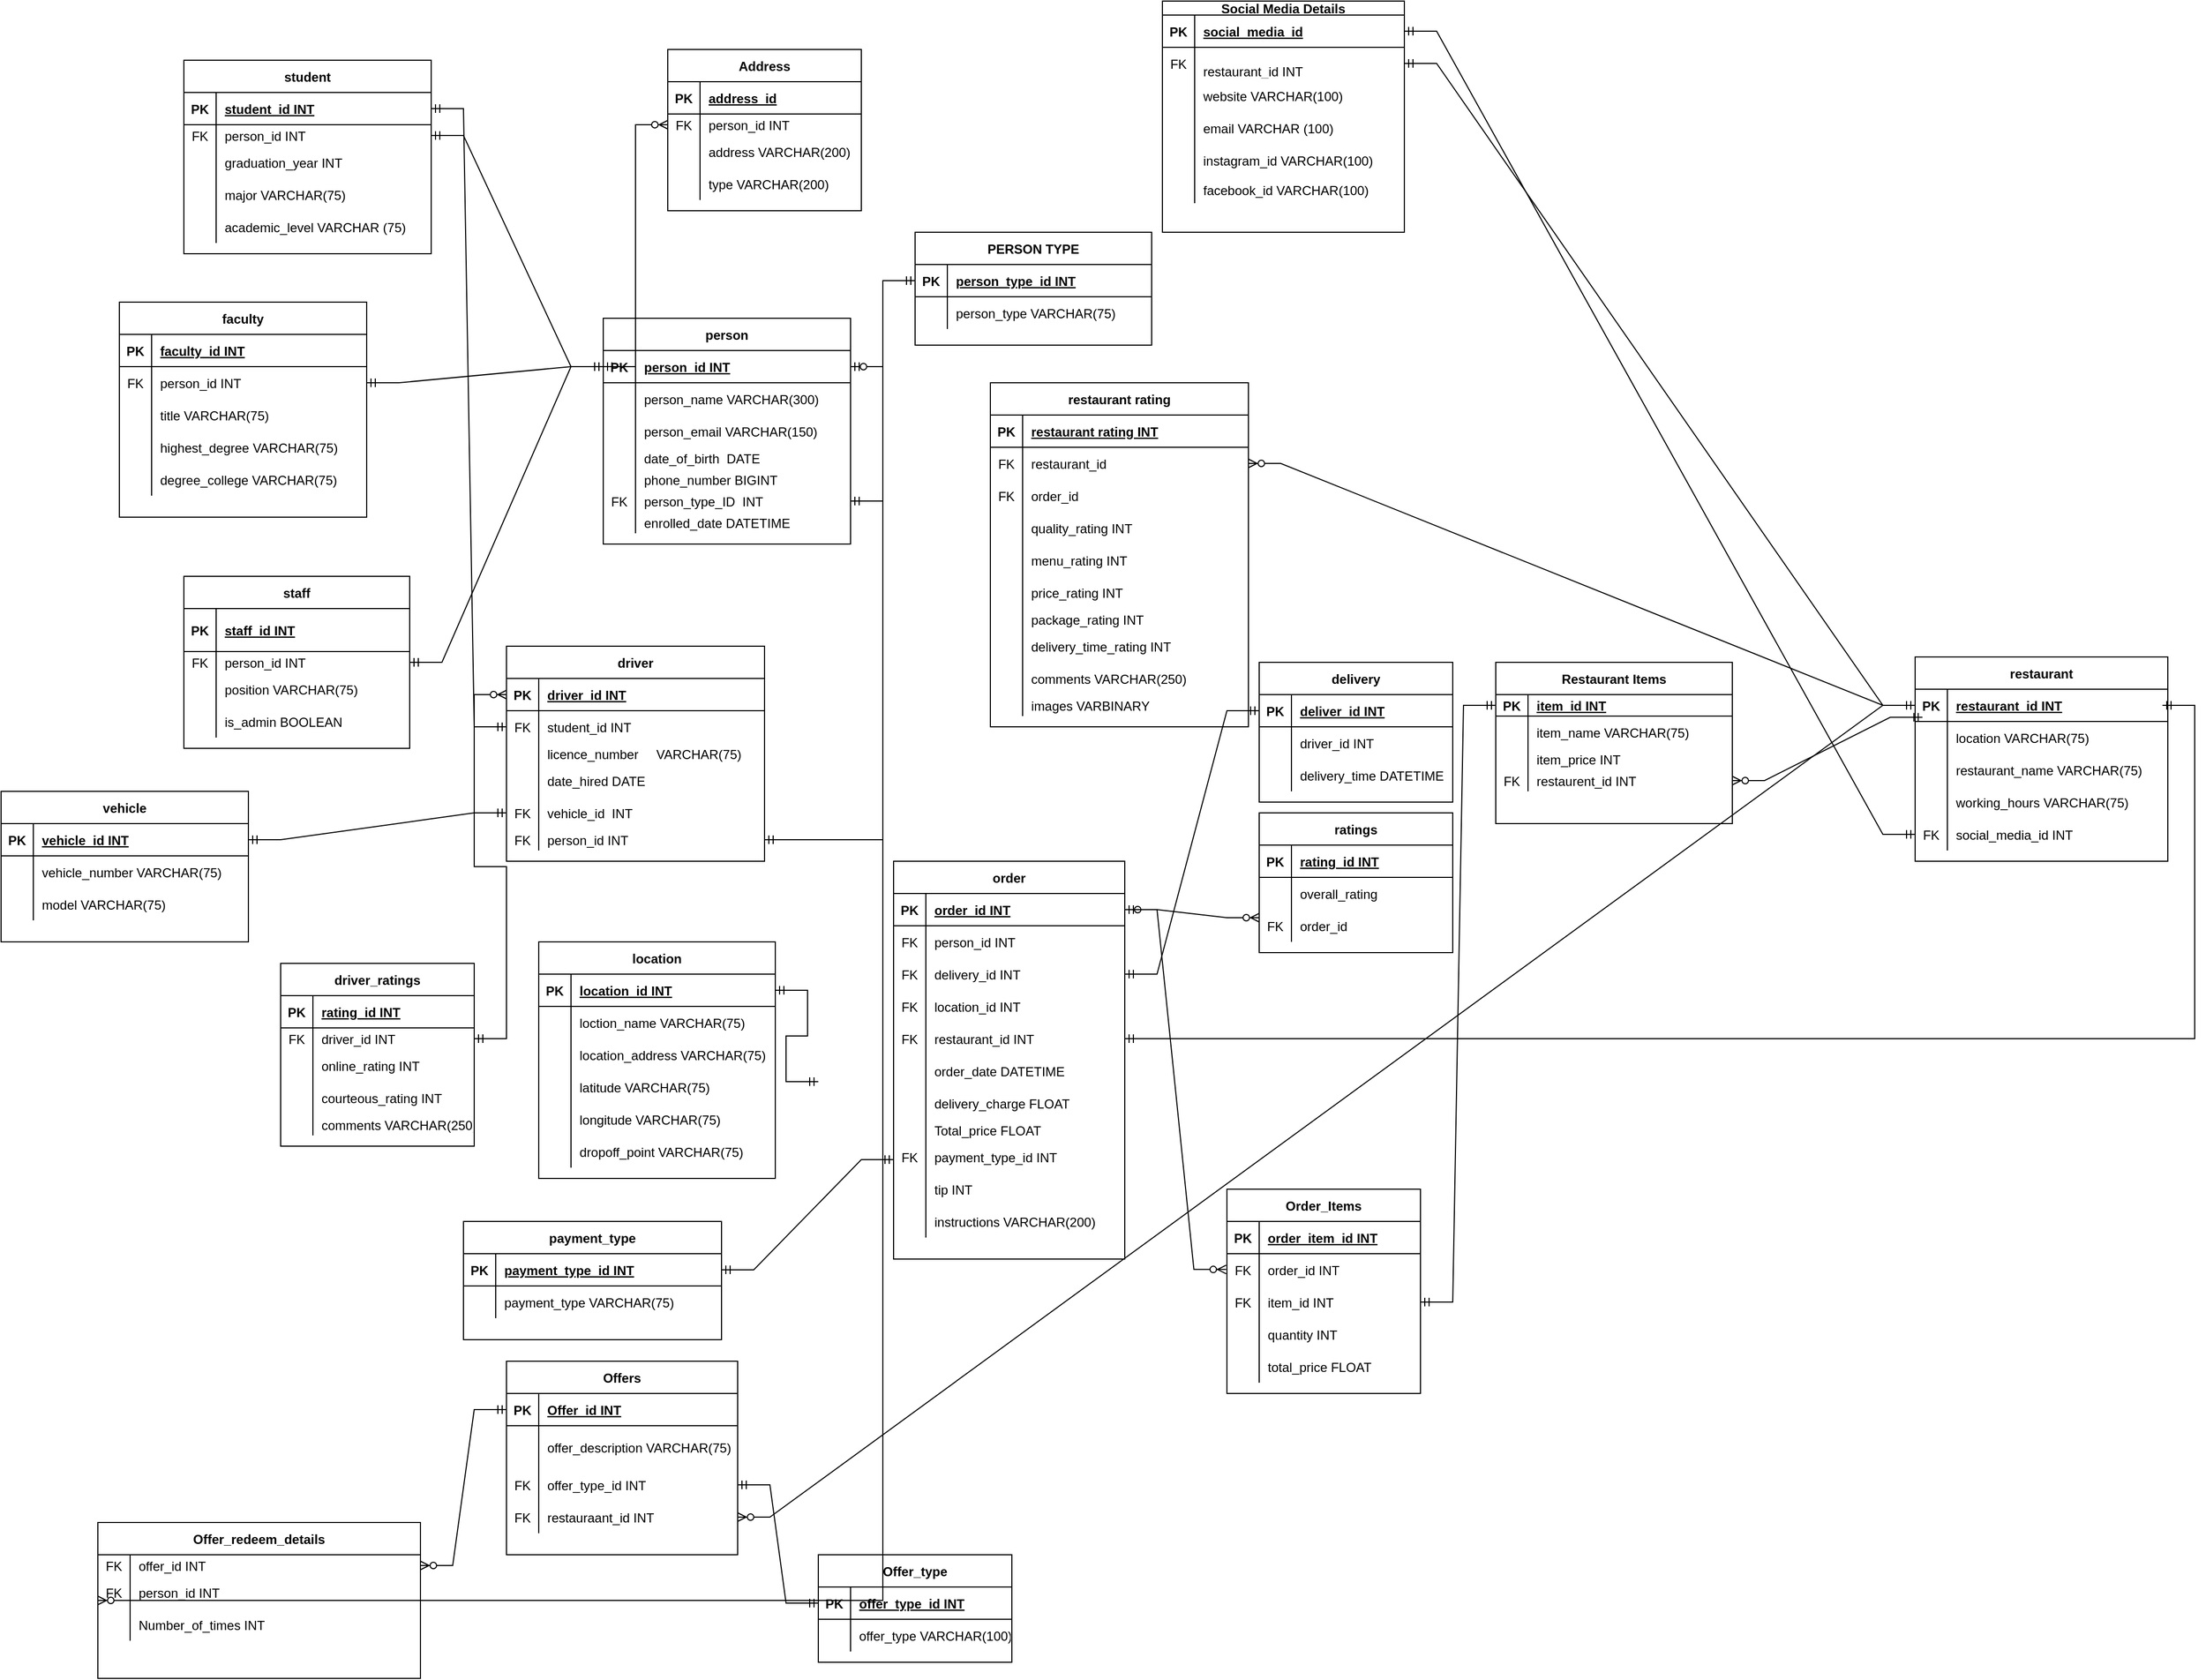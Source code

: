 <mxfile version="15.6.2" type="google"><diagram id="AJl-T1pfb1upUQnEGv4z" name="Page-1"><mxGraphModel dx="2246" dy="3546" grid="1" gridSize="10" guides="1" tooltips="1" connect="1" arrows="1" fold="1" page="1" pageScale="1" pageWidth="850" pageHeight="1100" math="0" shadow="0"><root><mxCell id="0"/><mxCell id="1" parent="0"/><mxCell id="gUIMSe5yTsXqVXZt0eVl-1" value="staff" style="shape=table;startSize=30;container=1;collapsible=1;childLayout=tableLayout;fixedRows=1;rowLines=0;fontStyle=1;align=center;resizeLast=1;" parent="1" vertex="1"><mxGeometry x="320" y="-1640" width="210" height="160" as="geometry"/></mxCell><mxCell id="gUIMSe5yTsXqVXZt0eVl-2" value="" style="shape=partialRectangle;collapsible=0;dropTarget=0;pointerEvents=0;fillColor=none;top=0;left=0;bottom=1;right=0;points=[[0,0.5],[1,0.5]];portConstraint=eastwest;" parent="gUIMSe5yTsXqVXZt0eVl-1" vertex="1"><mxGeometry y="30" width="210" height="40" as="geometry"/></mxCell><mxCell id="gUIMSe5yTsXqVXZt0eVl-3" value="PK" style="shape=partialRectangle;connectable=0;fillColor=none;top=0;left=0;bottom=0;right=0;fontStyle=1;overflow=hidden;" parent="gUIMSe5yTsXqVXZt0eVl-2" vertex="1"><mxGeometry width="30" height="40" as="geometry"><mxRectangle width="30" height="40" as="alternateBounds"/></mxGeometry></mxCell><mxCell id="gUIMSe5yTsXqVXZt0eVl-4" value="staff_id INT" style="shape=partialRectangle;connectable=0;fillColor=none;top=0;left=0;bottom=0;right=0;align=left;spacingLeft=6;fontStyle=5;overflow=hidden;" parent="gUIMSe5yTsXqVXZt0eVl-2" vertex="1"><mxGeometry x="30" width="180" height="40" as="geometry"><mxRectangle width="180" height="40" as="alternateBounds"/></mxGeometry></mxCell><mxCell id="gUIMSe5yTsXqVXZt0eVl-5" value="" style="shape=partialRectangle;collapsible=0;dropTarget=0;pointerEvents=0;fillColor=none;top=0;left=0;bottom=0;right=0;points=[[0,0.5],[1,0.5]];portConstraint=eastwest;" parent="gUIMSe5yTsXqVXZt0eVl-1" vertex="1"><mxGeometry y="70" width="210" height="20" as="geometry"/></mxCell><mxCell id="gUIMSe5yTsXqVXZt0eVl-6" value="FK" style="shape=partialRectangle;connectable=0;fillColor=none;top=0;left=0;bottom=0;right=0;editable=1;overflow=hidden;" parent="gUIMSe5yTsXqVXZt0eVl-5" vertex="1"><mxGeometry width="30" height="20" as="geometry"><mxRectangle width="30" height="20" as="alternateBounds"/></mxGeometry></mxCell><mxCell id="gUIMSe5yTsXqVXZt0eVl-7" value="person_id INT" style="shape=partialRectangle;connectable=0;fillColor=none;top=0;left=0;bottom=0;right=0;align=left;spacingLeft=6;overflow=hidden;" parent="gUIMSe5yTsXqVXZt0eVl-5" vertex="1"><mxGeometry x="30" width="180" height="20" as="geometry"><mxRectangle width="180" height="20" as="alternateBounds"/></mxGeometry></mxCell><mxCell id="gUIMSe5yTsXqVXZt0eVl-8" value="" style="shape=partialRectangle;collapsible=0;dropTarget=0;pointerEvents=0;fillColor=none;top=0;left=0;bottom=0;right=0;points=[[0,0.5],[1,0.5]];portConstraint=eastwest;" parent="gUIMSe5yTsXqVXZt0eVl-1" vertex="1"><mxGeometry y="90" width="210" height="30" as="geometry"/></mxCell><mxCell id="gUIMSe5yTsXqVXZt0eVl-9" value="" style="shape=partialRectangle;connectable=0;fillColor=none;top=0;left=0;bottom=0;right=0;editable=1;overflow=hidden;" parent="gUIMSe5yTsXqVXZt0eVl-8" vertex="1"><mxGeometry width="30" height="30" as="geometry"><mxRectangle width="30" height="30" as="alternateBounds"/></mxGeometry></mxCell><mxCell id="gUIMSe5yTsXqVXZt0eVl-10" value="position VARCHAR(75)" style="shape=partialRectangle;connectable=0;fillColor=none;top=0;left=0;bottom=0;right=0;align=left;spacingLeft=6;overflow=hidden;" parent="gUIMSe5yTsXqVXZt0eVl-8" vertex="1"><mxGeometry x="30" width="180" height="30" as="geometry"><mxRectangle width="180" height="30" as="alternateBounds"/></mxGeometry></mxCell><mxCell id="gUIMSe5yTsXqVXZt0eVl-11" value="" style="shape=partialRectangle;collapsible=0;dropTarget=0;pointerEvents=0;fillColor=none;top=0;left=0;bottom=0;right=0;points=[[0,0.5],[1,0.5]];portConstraint=eastwest;" parent="gUIMSe5yTsXqVXZt0eVl-1" vertex="1"><mxGeometry y="120" width="210" height="30" as="geometry"/></mxCell><mxCell id="gUIMSe5yTsXqVXZt0eVl-12" value="" style="shape=partialRectangle;connectable=0;fillColor=none;top=0;left=0;bottom=0;right=0;editable=1;overflow=hidden;" parent="gUIMSe5yTsXqVXZt0eVl-11" vertex="1"><mxGeometry width="30" height="30" as="geometry"><mxRectangle width="30" height="30" as="alternateBounds"/></mxGeometry></mxCell><mxCell id="gUIMSe5yTsXqVXZt0eVl-13" value="is_admin BOOLEAN" style="shape=partialRectangle;connectable=0;fillColor=none;top=0;left=0;bottom=0;right=0;align=left;spacingLeft=6;overflow=hidden;" parent="gUIMSe5yTsXqVXZt0eVl-11" vertex="1"><mxGeometry x="30" width="180" height="30" as="geometry"><mxRectangle width="180" height="30" as="alternateBounds"/></mxGeometry></mxCell><mxCell id="gUIMSe5yTsXqVXZt0eVl-14" value="driver_ratings" style="shape=table;startSize=30;container=1;collapsible=1;childLayout=tableLayout;fixedRows=1;rowLines=0;fontStyle=1;align=center;resizeLast=1;" parent="1" vertex="1"><mxGeometry x="410" y="-1280" width="180" height="170" as="geometry"/></mxCell><mxCell id="gUIMSe5yTsXqVXZt0eVl-15" value="" style="shape=partialRectangle;collapsible=0;dropTarget=0;pointerEvents=0;fillColor=none;top=0;left=0;bottom=1;right=0;points=[[0,0.5],[1,0.5]];portConstraint=eastwest;" parent="gUIMSe5yTsXqVXZt0eVl-14" vertex="1"><mxGeometry y="30" width="180" height="30" as="geometry"/></mxCell><mxCell id="gUIMSe5yTsXqVXZt0eVl-16" value="PK" style="shape=partialRectangle;connectable=0;fillColor=none;top=0;left=0;bottom=0;right=0;fontStyle=1;overflow=hidden;" parent="gUIMSe5yTsXqVXZt0eVl-15" vertex="1"><mxGeometry width="30" height="30" as="geometry"><mxRectangle width="30" height="30" as="alternateBounds"/></mxGeometry></mxCell><mxCell id="gUIMSe5yTsXqVXZt0eVl-17" value="rating_id INT" style="shape=partialRectangle;connectable=0;fillColor=none;top=0;left=0;bottom=0;right=0;align=left;spacingLeft=6;fontStyle=5;overflow=hidden;" parent="gUIMSe5yTsXqVXZt0eVl-15" vertex="1"><mxGeometry x="30" width="150" height="30" as="geometry"><mxRectangle width="150" height="30" as="alternateBounds"/></mxGeometry></mxCell><mxCell id="2hh4ZogshVCl-7vdX0xA-217" value="" style="shape=partialRectangle;collapsible=0;dropTarget=0;pointerEvents=0;fillColor=none;top=0;left=0;bottom=0;right=0;points=[[0,0.5],[1,0.5]];portConstraint=eastwest;" parent="gUIMSe5yTsXqVXZt0eVl-14" vertex="1"><mxGeometry y="60" width="180" height="20" as="geometry"/></mxCell><mxCell id="2hh4ZogshVCl-7vdX0xA-218" value="FK" style="shape=partialRectangle;connectable=0;fillColor=none;top=0;left=0;bottom=0;right=0;editable=1;overflow=hidden;" parent="2hh4ZogshVCl-7vdX0xA-217" vertex="1"><mxGeometry width="30" height="20" as="geometry"><mxRectangle width="30" height="20" as="alternateBounds"/></mxGeometry></mxCell><mxCell id="2hh4ZogshVCl-7vdX0xA-219" value="driver_id INT" style="shape=partialRectangle;connectable=0;fillColor=none;top=0;left=0;bottom=0;right=0;align=left;spacingLeft=6;overflow=hidden;" parent="2hh4ZogshVCl-7vdX0xA-217" vertex="1"><mxGeometry x="30" width="150" height="20" as="geometry"><mxRectangle width="150" height="20" as="alternateBounds"/></mxGeometry></mxCell><mxCell id="gUIMSe5yTsXqVXZt0eVl-18" value="" style="shape=partialRectangle;collapsible=0;dropTarget=0;pointerEvents=0;fillColor=none;top=0;left=0;bottom=0;right=0;points=[[0,0.5],[1,0.5]];portConstraint=eastwest;" parent="gUIMSe5yTsXqVXZt0eVl-14" vertex="1"><mxGeometry y="80" width="180" height="30" as="geometry"/></mxCell><mxCell id="gUIMSe5yTsXqVXZt0eVl-19" value="" style="shape=partialRectangle;connectable=0;fillColor=none;top=0;left=0;bottom=0;right=0;editable=1;overflow=hidden;" parent="gUIMSe5yTsXqVXZt0eVl-18" vertex="1"><mxGeometry width="30" height="30" as="geometry"><mxRectangle width="30" height="30" as="alternateBounds"/></mxGeometry></mxCell><mxCell id="gUIMSe5yTsXqVXZt0eVl-20" value="online_rating INT" style="shape=partialRectangle;connectable=0;fillColor=none;top=0;left=0;bottom=0;right=0;align=left;spacingLeft=6;overflow=hidden;" parent="gUIMSe5yTsXqVXZt0eVl-18" vertex="1"><mxGeometry x="30" width="150" height="30" as="geometry"><mxRectangle width="150" height="30" as="alternateBounds"/></mxGeometry></mxCell><mxCell id="gUIMSe5yTsXqVXZt0eVl-21" value="" style="shape=partialRectangle;collapsible=0;dropTarget=0;pointerEvents=0;fillColor=none;top=0;left=0;bottom=0;right=0;points=[[0,0.5],[1,0.5]];portConstraint=eastwest;" parent="gUIMSe5yTsXqVXZt0eVl-14" vertex="1"><mxGeometry y="110" width="180" height="30" as="geometry"/></mxCell><mxCell id="gUIMSe5yTsXqVXZt0eVl-22" value="" style="shape=partialRectangle;connectable=0;fillColor=none;top=0;left=0;bottom=0;right=0;editable=1;overflow=hidden;" parent="gUIMSe5yTsXqVXZt0eVl-21" vertex="1"><mxGeometry width="30" height="30" as="geometry"><mxRectangle width="30" height="30" as="alternateBounds"/></mxGeometry></mxCell><mxCell id="gUIMSe5yTsXqVXZt0eVl-23" value="courteous_rating INT " style="shape=partialRectangle;connectable=0;fillColor=none;top=0;left=0;bottom=0;right=0;align=left;spacingLeft=6;overflow=hidden;" parent="gUIMSe5yTsXqVXZt0eVl-21" vertex="1"><mxGeometry x="30" width="150" height="30" as="geometry"><mxRectangle width="150" height="30" as="alternateBounds"/></mxGeometry></mxCell><mxCell id="2hh4ZogshVCl-7vdX0xA-144" value="" style="shape=partialRectangle;collapsible=0;dropTarget=0;pointerEvents=0;fillColor=none;top=0;left=0;bottom=0;right=0;points=[[0,0.5],[1,0.5]];portConstraint=eastwest;" parent="gUIMSe5yTsXqVXZt0eVl-14" vertex="1"><mxGeometry y="140" width="180" height="20" as="geometry"/></mxCell><mxCell id="2hh4ZogshVCl-7vdX0xA-145" value="" style="shape=partialRectangle;connectable=0;fillColor=none;top=0;left=0;bottom=0;right=0;editable=1;overflow=hidden;" parent="2hh4ZogshVCl-7vdX0xA-144" vertex="1"><mxGeometry width="30" height="20" as="geometry"><mxRectangle width="30" height="20" as="alternateBounds"/></mxGeometry></mxCell><mxCell id="2hh4ZogshVCl-7vdX0xA-146" value="comments VARCHAR(250)" style="shape=partialRectangle;connectable=0;fillColor=none;top=0;left=0;bottom=0;right=0;align=left;spacingLeft=6;overflow=hidden;" parent="2hh4ZogshVCl-7vdX0xA-144" vertex="1"><mxGeometry x="30" width="150" height="20" as="geometry"><mxRectangle width="150" height="20" as="alternateBounds"/></mxGeometry></mxCell><mxCell id="gUIMSe5yTsXqVXZt0eVl-27" value="person" style="shape=table;startSize=30;container=1;collapsible=1;childLayout=tableLayout;fixedRows=1;rowLines=0;fontStyle=1;align=center;resizeLast=1;" parent="1" vertex="1"><mxGeometry x="710" y="-1880" width="230" height="210" as="geometry"/></mxCell><mxCell id="gUIMSe5yTsXqVXZt0eVl-28" value="" style="shape=partialRectangle;collapsible=0;dropTarget=0;pointerEvents=0;fillColor=none;top=0;left=0;bottom=1;right=0;points=[[0,0.5],[1,0.5]];portConstraint=eastwest;" parent="gUIMSe5yTsXqVXZt0eVl-27" vertex="1"><mxGeometry y="30" width="230" height="30" as="geometry"/></mxCell><mxCell id="gUIMSe5yTsXqVXZt0eVl-29" value="PK" style="shape=partialRectangle;connectable=0;fillColor=none;top=0;left=0;bottom=0;right=0;fontStyle=1;overflow=hidden;" parent="gUIMSe5yTsXqVXZt0eVl-28" vertex="1"><mxGeometry width="30" height="30" as="geometry"><mxRectangle width="30" height="30" as="alternateBounds"/></mxGeometry></mxCell><mxCell id="gUIMSe5yTsXqVXZt0eVl-30" value="person_id INT" style="shape=partialRectangle;connectable=0;fillColor=none;top=0;left=0;bottom=0;right=0;align=left;spacingLeft=6;fontStyle=5;overflow=hidden;" parent="gUIMSe5yTsXqVXZt0eVl-28" vertex="1"><mxGeometry x="30" width="200" height="30" as="geometry"><mxRectangle width="200" height="30" as="alternateBounds"/></mxGeometry></mxCell><mxCell id="gUIMSe5yTsXqVXZt0eVl-31" value="" style="shape=partialRectangle;collapsible=0;dropTarget=0;pointerEvents=0;fillColor=none;top=0;left=0;bottom=0;right=0;points=[[0,0.5],[1,0.5]];portConstraint=eastwest;" parent="gUIMSe5yTsXqVXZt0eVl-27" vertex="1"><mxGeometry y="60" width="230" height="30" as="geometry"/></mxCell><mxCell id="gUIMSe5yTsXqVXZt0eVl-32" value="" style="shape=partialRectangle;connectable=0;fillColor=none;top=0;left=0;bottom=0;right=0;editable=1;overflow=hidden;" parent="gUIMSe5yTsXqVXZt0eVl-31" vertex="1"><mxGeometry width="30" height="30" as="geometry"><mxRectangle width="30" height="30" as="alternateBounds"/></mxGeometry></mxCell><mxCell id="gUIMSe5yTsXqVXZt0eVl-33" value="person_name VARCHAR(300)" style="shape=partialRectangle;connectable=0;fillColor=none;top=0;left=0;bottom=0;right=0;align=left;spacingLeft=6;overflow=hidden;" parent="gUIMSe5yTsXqVXZt0eVl-31" vertex="1"><mxGeometry x="30" width="200" height="30" as="geometry"><mxRectangle width="200" height="30" as="alternateBounds"/></mxGeometry></mxCell><mxCell id="gUIMSe5yTsXqVXZt0eVl-34" value="" style="shape=partialRectangle;collapsible=0;dropTarget=0;pointerEvents=0;fillColor=none;top=0;left=0;bottom=0;right=0;points=[[0,0.5],[1,0.5]];portConstraint=eastwest;" parent="gUIMSe5yTsXqVXZt0eVl-27" vertex="1"><mxGeometry y="90" width="230" height="30" as="geometry"/></mxCell><mxCell id="gUIMSe5yTsXqVXZt0eVl-35" value="" style="shape=partialRectangle;connectable=0;fillColor=none;top=0;left=0;bottom=0;right=0;editable=1;overflow=hidden;" parent="gUIMSe5yTsXqVXZt0eVl-34" vertex="1"><mxGeometry width="30" height="30" as="geometry"><mxRectangle width="30" height="30" as="alternateBounds"/></mxGeometry></mxCell><mxCell id="gUIMSe5yTsXqVXZt0eVl-36" value="person_email VARCHAR(150) " style="shape=partialRectangle;connectable=0;fillColor=none;top=0;left=0;bottom=0;right=0;align=left;spacingLeft=6;overflow=hidden;" parent="gUIMSe5yTsXqVXZt0eVl-34" vertex="1"><mxGeometry x="30" width="200" height="30" as="geometry"><mxRectangle width="200" height="30" as="alternateBounds"/></mxGeometry></mxCell><mxCell id="gUIMSe5yTsXqVXZt0eVl-37" value="" style="shape=partialRectangle;collapsible=0;dropTarget=0;pointerEvents=0;fillColor=none;top=0;left=0;bottom=0;right=0;points=[[0,0.5],[1,0.5]];portConstraint=eastwest;" parent="gUIMSe5yTsXqVXZt0eVl-27" vertex="1"><mxGeometry y="120" width="230" height="20" as="geometry"/></mxCell><mxCell id="gUIMSe5yTsXqVXZt0eVl-38" value="" style="shape=partialRectangle;connectable=0;fillColor=none;top=0;left=0;bottom=0;right=0;editable=1;overflow=hidden;" parent="gUIMSe5yTsXqVXZt0eVl-37" vertex="1"><mxGeometry width="30" height="20" as="geometry"><mxRectangle width="30" height="20" as="alternateBounds"/></mxGeometry></mxCell><mxCell id="gUIMSe5yTsXqVXZt0eVl-39" value="date_of_birth  DATE" style="shape=partialRectangle;connectable=0;fillColor=none;top=0;left=0;bottom=0;right=0;align=left;spacingLeft=6;overflow=hidden;" parent="gUIMSe5yTsXqVXZt0eVl-37" vertex="1"><mxGeometry x="30" width="200" height="20" as="geometry"><mxRectangle width="200" height="20" as="alternateBounds"/></mxGeometry></mxCell><mxCell id="2hh4ZogshVCl-7vdX0xA-1" value="" style="shape=partialRectangle;collapsible=0;dropTarget=0;pointerEvents=0;fillColor=none;top=0;left=0;bottom=0;right=0;points=[[0,0.5],[1,0.5]];portConstraint=eastwest;" parent="gUIMSe5yTsXqVXZt0eVl-27" vertex="1"><mxGeometry y="140" width="230" height="20" as="geometry"/></mxCell><mxCell id="2hh4ZogshVCl-7vdX0xA-2" value="" style="shape=partialRectangle;connectable=0;fillColor=none;top=0;left=0;bottom=0;right=0;editable=1;overflow=hidden;" parent="2hh4ZogshVCl-7vdX0xA-1" vertex="1"><mxGeometry width="30" height="20" as="geometry"><mxRectangle width="30" height="20" as="alternateBounds"/></mxGeometry></mxCell><mxCell id="2hh4ZogshVCl-7vdX0xA-3" value="phone_number BIGINT" style="shape=partialRectangle;connectable=0;fillColor=none;top=0;left=0;bottom=0;right=0;align=left;spacingLeft=6;overflow=hidden;" parent="2hh4ZogshVCl-7vdX0xA-1" vertex="1"><mxGeometry x="30" width="200" height="20" as="geometry"><mxRectangle width="200" height="20" as="alternateBounds"/></mxGeometry></mxCell><mxCell id="2hh4ZogshVCl-7vdX0xA-4" value="" style="shape=partialRectangle;collapsible=0;dropTarget=0;pointerEvents=0;fillColor=none;top=0;left=0;bottom=0;right=0;points=[[0,0.5],[1,0.5]];portConstraint=eastwest;" parent="gUIMSe5yTsXqVXZt0eVl-27" vertex="1"><mxGeometry y="160" width="230" height="20" as="geometry"/></mxCell><mxCell id="2hh4ZogshVCl-7vdX0xA-5" value="FK" style="shape=partialRectangle;connectable=0;fillColor=none;top=0;left=0;bottom=0;right=0;editable=1;overflow=hidden;" parent="2hh4ZogshVCl-7vdX0xA-4" vertex="1"><mxGeometry width="30" height="20" as="geometry"><mxRectangle width="30" height="20" as="alternateBounds"/></mxGeometry></mxCell><mxCell id="2hh4ZogshVCl-7vdX0xA-6" value="person_type_ID  INT" style="shape=partialRectangle;connectable=0;fillColor=none;top=0;left=0;bottom=0;right=0;align=left;spacingLeft=6;overflow=hidden;" parent="2hh4ZogshVCl-7vdX0xA-4" vertex="1"><mxGeometry x="30" width="200" height="20" as="geometry"><mxRectangle width="200" height="20" as="alternateBounds"/></mxGeometry></mxCell><mxCell id="2hh4ZogshVCl-7vdX0xA-7" value="" style="shape=partialRectangle;collapsible=0;dropTarget=0;pointerEvents=0;fillColor=none;top=0;left=0;bottom=0;right=0;points=[[0,0.5],[1,0.5]];portConstraint=eastwest;" parent="gUIMSe5yTsXqVXZt0eVl-27" vertex="1"><mxGeometry y="180" width="230" height="20" as="geometry"/></mxCell><mxCell id="2hh4ZogshVCl-7vdX0xA-8" value="" style="shape=partialRectangle;connectable=0;fillColor=none;top=0;left=0;bottom=0;right=0;editable=1;overflow=hidden;" parent="2hh4ZogshVCl-7vdX0xA-7" vertex="1"><mxGeometry width="30" height="20" as="geometry"><mxRectangle width="30" height="20" as="alternateBounds"/></mxGeometry></mxCell><mxCell id="2hh4ZogshVCl-7vdX0xA-9" value="enrolled_date DATETIME" style="shape=partialRectangle;connectable=0;fillColor=none;top=0;left=0;bottom=0;right=0;align=left;spacingLeft=6;overflow=hidden;" parent="2hh4ZogshVCl-7vdX0xA-7" vertex="1"><mxGeometry x="30" width="200" height="20" as="geometry"><mxRectangle width="200" height="20" as="alternateBounds"/></mxGeometry></mxCell><mxCell id="gUIMSe5yTsXqVXZt0eVl-40" value="student" style="shape=table;startSize=30;container=1;collapsible=1;childLayout=tableLayout;fixedRows=1;rowLines=0;fontStyle=1;align=center;resizeLast=1;" parent="1" vertex="1"><mxGeometry x="320" y="-2120" width="230" height="180" as="geometry"/></mxCell><mxCell id="gUIMSe5yTsXqVXZt0eVl-41" value="" style="shape=partialRectangle;collapsible=0;dropTarget=0;pointerEvents=0;fillColor=none;top=0;left=0;bottom=1;right=0;points=[[0,0.5],[1,0.5]];portConstraint=eastwest;" parent="gUIMSe5yTsXqVXZt0eVl-40" vertex="1"><mxGeometry y="30" width="230" height="30" as="geometry"/></mxCell><mxCell id="gUIMSe5yTsXqVXZt0eVl-42" value="PK" style="shape=partialRectangle;connectable=0;fillColor=none;top=0;left=0;bottom=0;right=0;fontStyle=1;overflow=hidden;" parent="gUIMSe5yTsXqVXZt0eVl-41" vertex="1"><mxGeometry width="30" height="30" as="geometry"><mxRectangle width="30" height="30" as="alternateBounds"/></mxGeometry></mxCell><mxCell id="gUIMSe5yTsXqVXZt0eVl-43" value="student_id INT" style="shape=partialRectangle;connectable=0;fillColor=none;top=0;left=0;bottom=0;right=0;align=left;spacingLeft=6;fontStyle=5;overflow=hidden;" parent="gUIMSe5yTsXqVXZt0eVl-41" vertex="1"><mxGeometry x="30" width="200" height="30" as="geometry"><mxRectangle width="200" height="30" as="alternateBounds"/></mxGeometry></mxCell><mxCell id="gUIMSe5yTsXqVXZt0eVl-44" value="" style="shape=partialRectangle;collapsible=0;dropTarget=0;pointerEvents=0;fillColor=none;top=0;left=0;bottom=0;right=0;points=[[0,0.5],[1,0.5]];portConstraint=eastwest;" parent="gUIMSe5yTsXqVXZt0eVl-40" vertex="1"><mxGeometry y="60" width="230" height="20" as="geometry"/></mxCell><mxCell id="gUIMSe5yTsXqVXZt0eVl-45" value="FK" style="shape=partialRectangle;connectable=0;fillColor=none;top=0;left=0;bottom=0;right=0;editable=1;overflow=hidden;" parent="gUIMSe5yTsXqVXZt0eVl-44" vertex="1"><mxGeometry width="30" height="20" as="geometry"><mxRectangle width="30" height="20" as="alternateBounds"/></mxGeometry></mxCell><mxCell id="gUIMSe5yTsXqVXZt0eVl-46" value="person_id INT" style="shape=partialRectangle;connectable=0;fillColor=none;top=0;left=0;bottom=0;right=0;align=left;spacingLeft=6;overflow=hidden;" parent="gUIMSe5yTsXqVXZt0eVl-44" vertex="1"><mxGeometry x="30" width="200" height="20" as="geometry"><mxRectangle width="200" height="20" as="alternateBounds"/></mxGeometry></mxCell><mxCell id="gUIMSe5yTsXqVXZt0eVl-47" value="" style="shape=partialRectangle;collapsible=0;dropTarget=0;pointerEvents=0;fillColor=none;top=0;left=0;bottom=0;right=0;points=[[0,0.5],[1,0.5]];portConstraint=eastwest;" parent="gUIMSe5yTsXqVXZt0eVl-40" vertex="1"><mxGeometry y="80" width="230" height="30" as="geometry"/></mxCell><mxCell id="gUIMSe5yTsXqVXZt0eVl-48" value="" style="shape=partialRectangle;connectable=0;fillColor=none;top=0;left=0;bottom=0;right=0;editable=1;overflow=hidden;" parent="gUIMSe5yTsXqVXZt0eVl-47" vertex="1"><mxGeometry width="30" height="30" as="geometry"><mxRectangle width="30" height="30" as="alternateBounds"/></mxGeometry></mxCell><mxCell id="gUIMSe5yTsXqVXZt0eVl-49" value="graduation_year INT" style="shape=partialRectangle;connectable=0;fillColor=none;top=0;left=0;bottom=0;right=0;align=left;spacingLeft=6;overflow=hidden;" parent="gUIMSe5yTsXqVXZt0eVl-47" vertex="1"><mxGeometry x="30" width="200" height="30" as="geometry"><mxRectangle width="200" height="30" as="alternateBounds"/></mxGeometry></mxCell><mxCell id="gUIMSe5yTsXqVXZt0eVl-50" value="" style="shape=partialRectangle;collapsible=0;dropTarget=0;pointerEvents=0;fillColor=none;top=0;left=0;bottom=0;right=0;points=[[0,0.5],[1,0.5]];portConstraint=eastwest;" parent="gUIMSe5yTsXqVXZt0eVl-40" vertex="1"><mxGeometry y="110" width="230" height="30" as="geometry"/></mxCell><mxCell id="gUIMSe5yTsXqVXZt0eVl-51" value="" style="shape=partialRectangle;connectable=0;fillColor=none;top=0;left=0;bottom=0;right=0;editable=1;overflow=hidden;" parent="gUIMSe5yTsXqVXZt0eVl-50" vertex="1"><mxGeometry width="30" height="30" as="geometry"><mxRectangle width="30" height="30" as="alternateBounds"/></mxGeometry></mxCell><mxCell id="gUIMSe5yTsXqVXZt0eVl-52" value="major VARCHAR(75)" style="shape=partialRectangle;connectable=0;fillColor=none;top=0;left=0;bottom=0;right=0;align=left;spacingLeft=6;overflow=hidden;" parent="gUIMSe5yTsXqVXZt0eVl-50" vertex="1"><mxGeometry x="30" width="200" height="30" as="geometry"><mxRectangle width="200" height="30" as="alternateBounds"/></mxGeometry></mxCell><mxCell id="gUIMSe5yTsXqVXZt0eVl-53" value="" style="shape=partialRectangle;collapsible=0;dropTarget=0;pointerEvents=0;fillColor=none;top=0;left=0;bottom=0;right=0;points=[[0,0.5],[1,0.5]];portConstraint=eastwest;" parent="gUIMSe5yTsXqVXZt0eVl-40" vertex="1"><mxGeometry y="140" width="230" height="30" as="geometry"/></mxCell><mxCell id="gUIMSe5yTsXqVXZt0eVl-54" value="" style="shape=partialRectangle;connectable=0;fillColor=none;top=0;left=0;bottom=0;right=0;editable=1;overflow=hidden;" parent="gUIMSe5yTsXqVXZt0eVl-53" vertex="1"><mxGeometry width="30" height="30" as="geometry"><mxRectangle width="30" height="30" as="alternateBounds"/></mxGeometry></mxCell><mxCell id="gUIMSe5yTsXqVXZt0eVl-55" value="academic_level VARCHAR (75)" style="shape=partialRectangle;connectable=0;fillColor=none;top=0;left=0;bottom=0;right=0;align=left;spacingLeft=6;overflow=hidden;" parent="gUIMSe5yTsXqVXZt0eVl-53" vertex="1"><mxGeometry x="30" width="200" height="30" as="geometry"><mxRectangle width="200" height="30" as="alternateBounds"/></mxGeometry></mxCell><mxCell id="gUIMSe5yTsXqVXZt0eVl-56" value="order" style="shape=table;startSize=30;container=1;collapsible=1;childLayout=tableLayout;fixedRows=1;rowLines=0;fontStyle=1;align=center;resizeLast=1;" parent="1" vertex="1"><mxGeometry x="980" y="-1375" width="215" height="370" as="geometry"/></mxCell><mxCell id="gUIMSe5yTsXqVXZt0eVl-57" value="" style="shape=partialRectangle;collapsible=0;dropTarget=0;pointerEvents=0;fillColor=none;top=0;left=0;bottom=1;right=0;points=[[0,0.5],[1,0.5]];portConstraint=eastwest;" parent="gUIMSe5yTsXqVXZt0eVl-56" vertex="1"><mxGeometry y="30" width="215" height="30" as="geometry"/></mxCell><mxCell id="gUIMSe5yTsXqVXZt0eVl-58" value="PK" style="shape=partialRectangle;connectable=0;fillColor=none;top=0;left=0;bottom=0;right=0;fontStyle=1;overflow=hidden;" parent="gUIMSe5yTsXqVXZt0eVl-57" vertex="1"><mxGeometry width="30" height="30" as="geometry"><mxRectangle width="30" height="30" as="alternateBounds"/></mxGeometry></mxCell><mxCell id="gUIMSe5yTsXqVXZt0eVl-59" value="order_id INT" style="shape=partialRectangle;connectable=0;fillColor=none;top=0;left=0;bottom=0;right=0;align=left;spacingLeft=6;fontStyle=5;overflow=hidden;" parent="gUIMSe5yTsXqVXZt0eVl-57" vertex="1"><mxGeometry x="30" width="185" height="30" as="geometry"><mxRectangle width="185" height="30" as="alternateBounds"/></mxGeometry></mxCell><mxCell id="gUIMSe5yTsXqVXZt0eVl-60" value="" style="shape=partialRectangle;collapsible=0;dropTarget=0;pointerEvents=0;fillColor=none;top=0;left=0;bottom=0;right=0;points=[[0,0.5],[1,0.5]];portConstraint=eastwest;" parent="gUIMSe5yTsXqVXZt0eVl-56" vertex="1"><mxGeometry y="60" width="215" height="30" as="geometry"/></mxCell><mxCell id="gUIMSe5yTsXqVXZt0eVl-61" value="FK" style="shape=partialRectangle;connectable=0;fillColor=none;top=0;left=0;bottom=0;right=0;editable=1;overflow=hidden;" parent="gUIMSe5yTsXqVXZt0eVl-60" vertex="1"><mxGeometry width="30" height="30" as="geometry"><mxRectangle width="30" height="30" as="alternateBounds"/></mxGeometry></mxCell><mxCell id="gUIMSe5yTsXqVXZt0eVl-62" value="person_id INT" style="shape=partialRectangle;connectable=0;fillColor=none;top=0;left=0;bottom=0;right=0;align=left;spacingLeft=6;overflow=hidden;" parent="gUIMSe5yTsXqVXZt0eVl-60" vertex="1"><mxGeometry x="30" width="185" height="30" as="geometry"><mxRectangle width="185" height="30" as="alternateBounds"/></mxGeometry></mxCell><mxCell id="gUIMSe5yTsXqVXZt0eVl-63" value="" style="shape=partialRectangle;collapsible=0;dropTarget=0;pointerEvents=0;fillColor=none;top=0;left=0;bottom=0;right=0;points=[[0,0.5],[1,0.5]];portConstraint=eastwest;" parent="gUIMSe5yTsXqVXZt0eVl-56" vertex="1"><mxGeometry y="90" width="215" height="30" as="geometry"/></mxCell><mxCell id="gUIMSe5yTsXqVXZt0eVl-64" value="FK" style="shape=partialRectangle;connectable=0;fillColor=none;top=0;left=0;bottom=0;right=0;editable=1;overflow=hidden;" parent="gUIMSe5yTsXqVXZt0eVl-63" vertex="1"><mxGeometry width="30" height="30" as="geometry"><mxRectangle width="30" height="30" as="alternateBounds"/></mxGeometry></mxCell><mxCell id="gUIMSe5yTsXqVXZt0eVl-65" value="delivery_id INT" style="shape=partialRectangle;connectable=0;fillColor=none;top=0;left=0;bottom=0;right=0;align=left;spacingLeft=6;overflow=hidden;" parent="gUIMSe5yTsXqVXZt0eVl-63" vertex="1"><mxGeometry x="30" width="185" height="30" as="geometry"><mxRectangle width="185" height="30" as="alternateBounds"/></mxGeometry></mxCell><mxCell id="gUIMSe5yTsXqVXZt0eVl-66" value="" style="shape=partialRectangle;collapsible=0;dropTarget=0;pointerEvents=0;fillColor=none;top=0;left=0;bottom=0;right=0;points=[[0,0.5],[1,0.5]];portConstraint=eastwest;" parent="gUIMSe5yTsXqVXZt0eVl-56" vertex="1"><mxGeometry y="120" width="215" height="30" as="geometry"/></mxCell><mxCell id="gUIMSe5yTsXqVXZt0eVl-67" value="FK" style="shape=partialRectangle;connectable=0;fillColor=none;top=0;left=0;bottom=0;right=0;editable=1;overflow=hidden;" parent="gUIMSe5yTsXqVXZt0eVl-66" vertex="1"><mxGeometry width="30" height="30" as="geometry"><mxRectangle width="30" height="30" as="alternateBounds"/></mxGeometry></mxCell><mxCell id="gUIMSe5yTsXqVXZt0eVl-68" value="location_id INT" style="shape=partialRectangle;connectable=0;fillColor=none;top=0;left=0;bottom=0;right=0;align=left;spacingLeft=6;overflow=hidden;" parent="gUIMSe5yTsXqVXZt0eVl-66" vertex="1"><mxGeometry x="30" width="185" height="30" as="geometry"><mxRectangle width="185" height="30" as="alternateBounds"/></mxGeometry></mxCell><mxCell id="gUIMSe5yTsXqVXZt0eVl-72" value="" style="shape=partialRectangle;collapsible=0;dropTarget=0;pointerEvents=0;fillColor=none;top=0;left=0;bottom=0;right=0;points=[[0,0.5],[1,0.5]];portConstraint=eastwest;" parent="gUIMSe5yTsXqVXZt0eVl-56" vertex="1"><mxGeometry y="150" width="215" height="30" as="geometry"/></mxCell><mxCell id="gUIMSe5yTsXqVXZt0eVl-73" value="FK" style="shape=partialRectangle;connectable=0;fillColor=none;top=0;left=0;bottom=0;right=0;editable=1;overflow=hidden;" parent="gUIMSe5yTsXqVXZt0eVl-72" vertex="1"><mxGeometry width="30" height="30" as="geometry"><mxRectangle width="30" height="30" as="alternateBounds"/></mxGeometry></mxCell><mxCell id="gUIMSe5yTsXqVXZt0eVl-74" value="restaurant_id INT" style="shape=partialRectangle;connectable=0;fillColor=none;top=0;left=0;bottom=0;right=0;align=left;spacingLeft=6;overflow=hidden;" parent="gUIMSe5yTsXqVXZt0eVl-72" vertex="1"><mxGeometry x="30" width="185" height="30" as="geometry"><mxRectangle width="185" height="30" as="alternateBounds"/></mxGeometry></mxCell><mxCell id="2hh4ZogshVCl-7vdX0xA-103" value="" style="shape=partialRectangle;collapsible=0;dropTarget=0;pointerEvents=0;fillColor=none;top=0;left=0;bottom=0;right=0;points=[[0,0.5],[1,0.5]];portConstraint=eastwest;" parent="gUIMSe5yTsXqVXZt0eVl-56" vertex="1"><mxGeometry y="180" width="215" height="30" as="geometry"/></mxCell><mxCell id="2hh4ZogshVCl-7vdX0xA-104" value="" style="shape=partialRectangle;connectable=0;fillColor=none;top=0;left=0;bottom=0;right=0;editable=1;overflow=hidden;" parent="2hh4ZogshVCl-7vdX0xA-103" vertex="1"><mxGeometry width="30" height="30" as="geometry"><mxRectangle width="30" height="30" as="alternateBounds"/></mxGeometry></mxCell><mxCell id="2hh4ZogshVCl-7vdX0xA-105" value="order_date DATETIME" style="shape=partialRectangle;connectable=0;fillColor=none;top=0;left=0;bottom=0;right=0;align=left;spacingLeft=6;overflow=hidden;" parent="2hh4ZogshVCl-7vdX0xA-103" vertex="1"><mxGeometry x="30" width="185" height="30" as="geometry"><mxRectangle width="185" height="30" as="alternateBounds"/></mxGeometry></mxCell><mxCell id="gUIMSe5yTsXqVXZt0eVl-78" value="" style="shape=partialRectangle;collapsible=0;dropTarget=0;pointerEvents=0;fillColor=none;top=0;left=0;bottom=0;right=0;points=[[0,0.5],[1,0.5]];portConstraint=eastwest;" parent="gUIMSe5yTsXqVXZt0eVl-56" vertex="1"><mxGeometry y="210" width="215" height="30" as="geometry"/></mxCell><mxCell id="gUIMSe5yTsXqVXZt0eVl-79" value="" style="shape=partialRectangle;connectable=0;fillColor=none;top=0;left=0;bottom=0;right=0;editable=1;overflow=hidden;" parent="gUIMSe5yTsXqVXZt0eVl-78" vertex="1"><mxGeometry width="30" height="30" as="geometry"><mxRectangle width="30" height="30" as="alternateBounds"/></mxGeometry></mxCell><mxCell id="gUIMSe5yTsXqVXZt0eVl-80" value="delivery_charge FLOAT" style="shape=partialRectangle;connectable=0;fillColor=none;top=0;left=0;bottom=0;right=0;align=left;spacingLeft=6;overflow=hidden;" parent="gUIMSe5yTsXqVXZt0eVl-78" vertex="1"><mxGeometry x="30" width="185" height="30" as="geometry"><mxRectangle width="185" height="30" as="alternateBounds"/></mxGeometry></mxCell><mxCell id="gUIMSe5yTsXqVXZt0eVl-75" value="" style="shape=partialRectangle;collapsible=0;dropTarget=0;pointerEvents=0;fillColor=none;top=0;left=0;bottom=0;right=0;points=[[0,0.5],[1,0.5]];portConstraint=eastwest;" parent="gUIMSe5yTsXqVXZt0eVl-56" vertex="1"><mxGeometry y="240" width="215" height="20" as="geometry"/></mxCell><mxCell id="gUIMSe5yTsXqVXZt0eVl-76" value="" style="shape=partialRectangle;connectable=0;fillColor=none;top=0;left=0;bottom=0;right=0;editable=1;overflow=hidden;" parent="gUIMSe5yTsXqVXZt0eVl-75" vertex="1"><mxGeometry width="30" height="20" as="geometry"><mxRectangle width="30" height="20" as="alternateBounds"/></mxGeometry></mxCell><mxCell id="gUIMSe5yTsXqVXZt0eVl-77" value="Total_price FLOAT" style="shape=partialRectangle;connectable=0;fillColor=none;top=0;left=0;bottom=0;right=0;align=left;spacingLeft=6;overflow=hidden;" parent="gUIMSe5yTsXqVXZt0eVl-75" vertex="1"><mxGeometry x="30" width="185" height="20" as="geometry"><mxRectangle width="185" height="20" as="alternateBounds"/></mxGeometry></mxCell><mxCell id="2hh4ZogshVCl-7vdX0xA-109" value="" style="shape=partialRectangle;collapsible=0;dropTarget=0;pointerEvents=0;fillColor=none;top=0;left=0;bottom=0;right=0;points=[[0,0.5],[1,0.5]];portConstraint=eastwest;" parent="gUIMSe5yTsXqVXZt0eVl-56" vertex="1"><mxGeometry y="260" width="215" height="30" as="geometry"/></mxCell><mxCell id="2hh4ZogshVCl-7vdX0xA-110" value="FK" style="shape=partialRectangle;connectable=0;fillColor=none;top=0;left=0;bottom=0;right=0;editable=1;overflow=hidden;" parent="2hh4ZogshVCl-7vdX0xA-109" vertex="1"><mxGeometry width="30" height="30" as="geometry"><mxRectangle width="30" height="30" as="alternateBounds"/></mxGeometry></mxCell><mxCell id="2hh4ZogshVCl-7vdX0xA-111" value="payment_type_id INT" style="shape=partialRectangle;connectable=0;fillColor=none;top=0;left=0;bottom=0;right=0;align=left;spacingLeft=6;overflow=hidden;" parent="2hh4ZogshVCl-7vdX0xA-109" vertex="1"><mxGeometry x="30" width="185" height="30" as="geometry"><mxRectangle width="185" height="30" as="alternateBounds"/></mxGeometry></mxCell><mxCell id="2hh4ZogshVCl-7vdX0xA-112" value="" style="shape=partialRectangle;collapsible=0;dropTarget=0;pointerEvents=0;fillColor=none;top=0;left=0;bottom=0;right=0;points=[[0,0.5],[1,0.5]];portConstraint=eastwest;" parent="gUIMSe5yTsXqVXZt0eVl-56" vertex="1"><mxGeometry y="290" width="215" height="30" as="geometry"/></mxCell><mxCell id="2hh4ZogshVCl-7vdX0xA-113" value="" style="shape=partialRectangle;connectable=0;fillColor=none;top=0;left=0;bottom=0;right=0;editable=1;overflow=hidden;" parent="2hh4ZogshVCl-7vdX0xA-112" vertex="1"><mxGeometry width="30" height="30" as="geometry"><mxRectangle width="30" height="30" as="alternateBounds"/></mxGeometry></mxCell><mxCell id="2hh4ZogshVCl-7vdX0xA-114" value="tip INT" style="shape=partialRectangle;connectable=0;fillColor=none;top=0;left=0;bottom=0;right=0;align=left;spacingLeft=6;overflow=hidden;" parent="2hh4ZogshVCl-7vdX0xA-112" vertex="1"><mxGeometry x="30" width="185" height="30" as="geometry"><mxRectangle width="185" height="30" as="alternateBounds"/></mxGeometry></mxCell><mxCell id="2hh4ZogshVCl-7vdX0xA-100" value="" style="shape=partialRectangle;collapsible=0;dropTarget=0;pointerEvents=0;fillColor=none;top=0;left=0;bottom=0;right=0;points=[[0,0.5],[1,0.5]];portConstraint=eastwest;" parent="gUIMSe5yTsXqVXZt0eVl-56" vertex="1"><mxGeometry y="320" width="215" height="30" as="geometry"/></mxCell><mxCell id="2hh4ZogshVCl-7vdX0xA-101" value="" style="shape=partialRectangle;connectable=0;fillColor=none;top=0;left=0;bottom=0;right=0;editable=1;overflow=hidden;" parent="2hh4ZogshVCl-7vdX0xA-100" vertex="1"><mxGeometry width="30" height="30" as="geometry"><mxRectangle width="30" height="30" as="alternateBounds"/></mxGeometry></mxCell><mxCell id="2hh4ZogshVCl-7vdX0xA-102" value="instructions VARCHAR(200)" style="shape=partialRectangle;connectable=0;fillColor=none;top=0;left=0;bottom=0;right=0;align=left;spacingLeft=6;overflow=hidden;" parent="2hh4ZogshVCl-7vdX0xA-100" vertex="1"><mxGeometry x="30" width="185" height="30" as="geometry"><mxRectangle width="185" height="30" as="alternateBounds"/></mxGeometry></mxCell><mxCell id="gUIMSe5yTsXqVXZt0eVl-81" value="ratings" style="shape=table;startSize=30;container=1;collapsible=1;childLayout=tableLayout;fixedRows=1;rowLines=0;fontStyle=1;align=center;resizeLast=1;" parent="1" vertex="1"><mxGeometry x="1320" y="-1420" width="180" height="130" as="geometry"/></mxCell><mxCell id="gUIMSe5yTsXqVXZt0eVl-82" value="" style="shape=partialRectangle;collapsible=0;dropTarget=0;pointerEvents=0;fillColor=none;top=0;left=0;bottom=1;right=0;points=[[0,0.5],[1,0.5]];portConstraint=eastwest;" parent="gUIMSe5yTsXqVXZt0eVl-81" vertex="1"><mxGeometry y="30" width="180" height="30" as="geometry"/></mxCell><mxCell id="gUIMSe5yTsXqVXZt0eVl-83" value="PK" style="shape=partialRectangle;connectable=0;fillColor=none;top=0;left=0;bottom=0;right=0;fontStyle=1;overflow=hidden;" parent="gUIMSe5yTsXqVXZt0eVl-82" vertex="1"><mxGeometry width="30" height="30" as="geometry"><mxRectangle width="30" height="30" as="alternateBounds"/></mxGeometry></mxCell><mxCell id="gUIMSe5yTsXqVXZt0eVl-84" value="rating_id INT" style="shape=partialRectangle;connectable=0;fillColor=none;top=0;left=0;bottom=0;right=0;align=left;spacingLeft=6;fontStyle=5;overflow=hidden;" parent="gUIMSe5yTsXqVXZt0eVl-82" vertex="1"><mxGeometry x="30" width="150" height="30" as="geometry"><mxRectangle width="150" height="30" as="alternateBounds"/></mxGeometry></mxCell><mxCell id="gUIMSe5yTsXqVXZt0eVl-85" value="" style="shape=partialRectangle;collapsible=0;dropTarget=0;pointerEvents=0;fillColor=none;top=0;left=0;bottom=0;right=0;points=[[0,0.5],[1,0.5]];portConstraint=eastwest;" parent="gUIMSe5yTsXqVXZt0eVl-81" vertex="1"><mxGeometry y="60" width="180" height="30" as="geometry"/></mxCell><mxCell id="gUIMSe5yTsXqVXZt0eVl-86" value="" style="shape=partialRectangle;connectable=0;fillColor=none;top=0;left=0;bottom=0;right=0;editable=1;overflow=hidden;" parent="gUIMSe5yTsXqVXZt0eVl-85" vertex="1"><mxGeometry width="30" height="30" as="geometry"><mxRectangle width="30" height="30" as="alternateBounds"/></mxGeometry></mxCell><mxCell id="gUIMSe5yTsXqVXZt0eVl-87" value="overall_rating" style="shape=partialRectangle;connectable=0;fillColor=none;top=0;left=0;bottom=0;right=0;align=left;spacingLeft=6;overflow=hidden;" parent="gUIMSe5yTsXqVXZt0eVl-85" vertex="1"><mxGeometry x="30" width="150" height="30" as="geometry"><mxRectangle width="150" height="30" as="alternateBounds"/></mxGeometry></mxCell><mxCell id="gUIMSe5yTsXqVXZt0eVl-88" value="" style="shape=partialRectangle;collapsible=0;dropTarget=0;pointerEvents=0;fillColor=none;top=0;left=0;bottom=0;right=0;points=[[0,0.5],[1,0.5]];portConstraint=eastwest;" parent="gUIMSe5yTsXqVXZt0eVl-81" vertex="1"><mxGeometry y="90" width="180" height="30" as="geometry"/></mxCell><mxCell id="gUIMSe5yTsXqVXZt0eVl-89" value="FK" style="shape=partialRectangle;connectable=0;fillColor=none;top=0;left=0;bottom=0;right=0;editable=1;overflow=hidden;" parent="gUIMSe5yTsXqVXZt0eVl-88" vertex="1"><mxGeometry width="30" height="30" as="geometry"><mxRectangle width="30" height="30" as="alternateBounds"/></mxGeometry></mxCell><mxCell id="gUIMSe5yTsXqVXZt0eVl-90" value="order_id" style="shape=partialRectangle;connectable=0;fillColor=none;top=0;left=0;bottom=0;right=0;align=left;spacingLeft=6;overflow=hidden;" parent="gUIMSe5yTsXqVXZt0eVl-88" vertex="1"><mxGeometry x="30" width="150" height="30" as="geometry"><mxRectangle width="150" height="30" as="alternateBounds"/></mxGeometry></mxCell><mxCell id="gUIMSe5yTsXqVXZt0eVl-94" value="restaurant rating" style="shape=table;startSize=30;container=1;collapsible=1;childLayout=tableLayout;fixedRows=1;rowLines=0;fontStyle=1;align=center;resizeLast=1;" parent="1" vertex="1"><mxGeometry x="1070" y="-1820" width="240" height="320" as="geometry"/></mxCell><mxCell id="gUIMSe5yTsXqVXZt0eVl-95" value="" style="shape=partialRectangle;collapsible=0;dropTarget=0;pointerEvents=0;fillColor=none;top=0;left=0;bottom=1;right=0;points=[[0,0.5],[1,0.5]];portConstraint=eastwest;" parent="gUIMSe5yTsXqVXZt0eVl-94" vertex="1"><mxGeometry y="30" width="240" height="30" as="geometry"/></mxCell><mxCell id="gUIMSe5yTsXqVXZt0eVl-96" value="PK" style="shape=partialRectangle;connectable=0;fillColor=none;top=0;left=0;bottom=0;right=0;fontStyle=1;overflow=hidden;" parent="gUIMSe5yTsXqVXZt0eVl-95" vertex="1"><mxGeometry width="30" height="30" as="geometry"><mxRectangle width="30" height="30" as="alternateBounds"/></mxGeometry></mxCell><mxCell id="gUIMSe5yTsXqVXZt0eVl-97" value="restaurant rating INT" style="shape=partialRectangle;connectable=0;fillColor=none;top=0;left=0;bottom=0;right=0;align=left;spacingLeft=6;fontStyle=5;overflow=hidden;" parent="gUIMSe5yTsXqVXZt0eVl-95" vertex="1"><mxGeometry x="30" width="210" height="30" as="geometry"><mxRectangle width="210" height="30" as="alternateBounds"/></mxGeometry></mxCell><mxCell id="2hh4ZogshVCl-7vdX0xA-226" value="" style="shape=partialRectangle;collapsible=0;dropTarget=0;pointerEvents=0;fillColor=none;top=0;left=0;bottom=0;right=0;points=[[0,0.5],[1,0.5]];portConstraint=eastwest;" parent="gUIMSe5yTsXqVXZt0eVl-94" vertex="1"><mxGeometry y="60" width="240" height="30" as="geometry"/></mxCell><mxCell id="2hh4ZogshVCl-7vdX0xA-227" value="FK" style="shape=partialRectangle;connectable=0;fillColor=none;top=0;left=0;bottom=0;right=0;editable=1;overflow=hidden;" parent="2hh4ZogshVCl-7vdX0xA-226" vertex="1"><mxGeometry width="30" height="30" as="geometry"><mxRectangle width="30" height="30" as="alternateBounds"/></mxGeometry></mxCell><mxCell id="2hh4ZogshVCl-7vdX0xA-228" value="restaurant_id" style="shape=partialRectangle;connectable=0;fillColor=none;top=0;left=0;bottom=0;right=0;align=left;spacingLeft=6;overflow=hidden;" parent="2hh4ZogshVCl-7vdX0xA-226" vertex="1"><mxGeometry x="30" width="210" height="30" as="geometry"><mxRectangle width="210" height="30" as="alternateBounds"/></mxGeometry></mxCell><mxCell id="I7bvyKPA4d00TJnUTUFx-1" value="" style="shape=partialRectangle;collapsible=0;dropTarget=0;pointerEvents=0;fillColor=none;top=0;left=0;bottom=0;right=0;points=[[0,0.5],[1,0.5]];portConstraint=eastwest;" vertex="1" parent="gUIMSe5yTsXqVXZt0eVl-94"><mxGeometry y="90" width="240" height="30" as="geometry"/></mxCell><mxCell id="I7bvyKPA4d00TJnUTUFx-2" value="FK" style="shape=partialRectangle;connectable=0;fillColor=none;top=0;left=0;bottom=0;right=0;editable=1;overflow=hidden;" vertex="1" parent="I7bvyKPA4d00TJnUTUFx-1"><mxGeometry width="30" height="30" as="geometry"><mxRectangle width="30" height="30" as="alternateBounds"/></mxGeometry></mxCell><mxCell id="I7bvyKPA4d00TJnUTUFx-3" value="order_id" style="shape=partialRectangle;connectable=0;fillColor=none;top=0;left=0;bottom=0;right=0;align=left;spacingLeft=6;overflow=hidden;" vertex="1" parent="I7bvyKPA4d00TJnUTUFx-1"><mxGeometry x="30" width="210" height="30" as="geometry"><mxRectangle width="210" height="30" as="alternateBounds"/></mxGeometry></mxCell><mxCell id="gUIMSe5yTsXqVXZt0eVl-98" value="" style="shape=partialRectangle;collapsible=0;dropTarget=0;pointerEvents=0;fillColor=none;top=0;left=0;bottom=0;right=0;points=[[0,0.5],[1,0.5]];portConstraint=eastwest;" parent="gUIMSe5yTsXqVXZt0eVl-94" vertex="1"><mxGeometry y="120" width="240" height="30" as="geometry"/></mxCell><mxCell id="gUIMSe5yTsXqVXZt0eVl-99" value="" style="shape=partialRectangle;connectable=0;fillColor=none;top=0;left=0;bottom=0;right=0;editable=1;overflow=hidden;" parent="gUIMSe5yTsXqVXZt0eVl-98" vertex="1"><mxGeometry width="30" height="30" as="geometry"><mxRectangle width="30" height="30" as="alternateBounds"/></mxGeometry></mxCell><mxCell id="gUIMSe5yTsXqVXZt0eVl-100" value="quality_rating INT" style="shape=partialRectangle;connectable=0;fillColor=none;top=0;left=0;bottom=0;right=0;align=left;spacingLeft=6;overflow=hidden;" parent="gUIMSe5yTsXqVXZt0eVl-98" vertex="1"><mxGeometry x="30" width="210" height="30" as="geometry"><mxRectangle width="210" height="30" as="alternateBounds"/></mxGeometry></mxCell><mxCell id="gUIMSe5yTsXqVXZt0eVl-101" value="" style="shape=partialRectangle;collapsible=0;dropTarget=0;pointerEvents=0;fillColor=none;top=0;left=0;bottom=0;right=0;points=[[0,0.5],[1,0.5]];portConstraint=eastwest;" parent="gUIMSe5yTsXqVXZt0eVl-94" vertex="1"><mxGeometry y="150" width="240" height="30" as="geometry"/></mxCell><mxCell id="gUIMSe5yTsXqVXZt0eVl-102" value="" style="shape=partialRectangle;connectable=0;fillColor=none;top=0;left=0;bottom=0;right=0;editable=1;overflow=hidden;" parent="gUIMSe5yTsXqVXZt0eVl-101" vertex="1"><mxGeometry width="30" height="30" as="geometry"><mxRectangle width="30" height="30" as="alternateBounds"/></mxGeometry></mxCell><mxCell id="gUIMSe5yTsXqVXZt0eVl-103" value="menu_rating INT" style="shape=partialRectangle;connectable=0;fillColor=none;top=0;left=0;bottom=0;right=0;align=left;spacingLeft=6;overflow=hidden;" parent="gUIMSe5yTsXqVXZt0eVl-101" vertex="1"><mxGeometry x="30" width="210" height="30" as="geometry"><mxRectangle width="210" height="30" as="alternateBounds"/></mxGeometry></mxCell><mxCell id="gUIMSe5yTsXqVXZt0eVl-104" value="" style="shape=partialRectangle;collapsible=0;dropTarget=0;pointerEvents=0;fillColor=none;top=0;left=0;bottom=0;right=0;points=[[0,0.5],[1,0.5]];portConstraint=eastwest;" parent="gUIMSe5yTsXqVXZt0eVl-94" vertex="1"><mxGeometry y="180" width="240" height="30" as="geometry"/></mxCell><mxCell id="gUIMSe5yTsXqVXZt0eVl-105" value="" style="shape=partialRectangle;connectable=0;fillColor=none;top=0;left=0;bottom=0;right=0;editable=1;overflow=hidden;" parent="gUIMSe5yTsXqVXZt0eVl-104" vertex="1"><mxGeometry width="30" height="30" as="geometry"><mxRectangle width="30" height="30" as="alternateBounds"/></mxGeometry></mxCell><mxCell id="gUIMSe5yTsXqVXZt0eVl-106" value="price_rating INT" style="shape=partialRectangle;connectable=0;fillColor=none;top=0;left=0;bottom=0;right=0;align=left;spacingLeft=6;overflow=hidden;" parent="gUIMSe5yTsXqVXZt0eVl-104" vertex="1"><mxGeometry x="30" width="210" height="30" as="geometry"><mxRectangle width="210" height="30" as="alternateBounds"/></mxGeometry></mxCell><mxCell id="gUIMSe5yTsXqVXZt0eVl-107" value="" style="shape=partialRectangle;collapsible=0;dropTarget=0;pointerEvents=0;fillColor=none;top=0;left=0;bottom=0;right=0;points=[[0,0.5],[1,0.5]];portConstraint=eastwest;" parent="gUIMSe5yTsXqVXZt0eVl-94" vertex="1"><mxGeometry y="210" width="240" height="20" as="geometry"/></mxCell><mxCell id="gUIMSe5yTsXqVXZt0eVl-108" value="" style="shape=partialRectangle;connectable=0;fillColor=none;top=0;left=0;bottom=0;right=0;editable=1;overflow=hidden;" parent="gUIMSe5yTsXqVXZt0eVl-107" vertex="1"><mxGeometry width="30" height="20" as="geometry"><mxRectangle width="30" height="20" as="alternateBounds"/></mxGeometry></mxCell><mxCell id="gUIMSe5yTsXqVXZt0eVl-109" value="package_rating INT" style="shape=partialRectangle;connectable=0;fillColor=none;top=0;left=0;bottom=0;right=0;align=left;spacingLeft=6;overflow=hidden;" parent="gUIMSe5yTsXqVXZt0eVl-107" vertex="1"><mxGeometry x="30" width="210" height="20" as="geometry"><mxRectangle width="210" height="20" as="alternateBounds"/></mxGeometry></mxCell><mxCell id="gUIMSe5yTsXqVXZt0eVl-110" value="" style="shape=partialRectangle;collapsible=0;dropTarget=0;pointerEvents=0;fillColor=none;top=0;left=0;bottom=0;right=0;points=[[0,0.5],[1,0.5]];portConstraint=eastwest;" parent="gUIMSe5yTsXqVXZt0eVl-94" vertex="1"><mxGeometry y="230" width="240" height="30" as="geometry"/></mxCell><mxCell id="gUIMSe5yTsXqVXZt0eVl-111" value="" style="shape=partialRectangle;connectable=0;fillColor=none;top=0;left=0;bottom=0;right=0;editable=1;overflow=hidden;" parent="gUIMSe5yTsXqVXZt0eVl-110" vertex="1"><mxGeometry width="30" height="30" as="geometry"><mxRectangle width="30" height="30" as="alternateBounds"/></mxGeometry></mxCell><mxCell id="gUIMSe5yTsXqVXZt0eVl-112" value="delivery_time_rating INT" style="shape=partialRectangle;connectable=0;fillColor=none;top=0;left=0;bottom=0;right=0;align=left;spacingLeft=6;overflow=hidden;" parent="gUIMSe5yTsXqVXZt0eVl-110" vertex="1"><mxGeometry x="30" width="210" height="30" as="geometry"><mxRectangle width="210" height="30" as="alternateBounds"/></mxGeometry></mxCell><mxCell id="2hh4ZogshVCl-7vdX0xA-150" value="" style="shape=partialRectangle;collapsible=0;dropTarget=0;pointerEvents=0;fillColor=none;top=0;left=0;bottom=0;right=0;points=[[0,0.5],[1,0.5]];portConstraint=eastwest;" parent="gUIMSe5yTsXqVXZt0eVl-94" vertex="1"><mxGeometry y="260" width="240" height="30" as="geometry"/></mxCell><mxCell id="2hh4ZogshVCl-7vdX0xA-151" value="" style="shape=partialRectangle;connectable=0;fillColor=none;top=0;left=0;bottom=0;right=0;editable=1;overflow=hidden;" parent="2hh4ZogshVCl-7vdX0xA-150" vertex="1"><mxGeometry width="30" height="30" as="geometry"><mxRectangle width="30" height="30" as="alternateBounds"/></mxGeometry></mxCell><mxCell id="2hh4ZogshVCl-7vdX0xA-152" value="comments VARCHAR(250)" style="shape=partialRectangle;connectable=0;fillColor=none;top=0;left=0;bottom=0;right=0;align=left;spacingLeft=6;overflow=hidden;" parent="2hh4ZogshVCl-7vdX0xA-150" vertex="1"><mxGeometry x="30" width="210" height="30" as="geometry"><mxRectangle width="210" height="30" as="alternateBounds"/></mxGeometry></mxCell><mxCell id="2hh4ZogshVCl-7vdX0xA-153" value="" style="shape=partialRectangle;collapsible=0;dropTarget=0;pointerEvents=0;fillColor=none;top=0;left=0;bottom=0;right=0;points=[[0,0.5],[1,0.5]];portConstraint=eastwest;" parent="gUIMSe5yTsXqVXZt0eVl-94" vertex="1"><mxGeometry y="290" width="240" height="20" as="geometry"/></mxCell><mxCell id="2hh4ZogshVCl-7vdX0xA-154" value="" style="shape=partialRectangle;connectable=0;fillColor=none;top=0;left=0;bottom=0;right=0;editable=1;overflow=hidden;" parent="2hh4ZogshVCl-7vdX0xA-153" vertex="1"><mxGeometry width="30" height="20" as="geometry"><mxRectangle width="30" height="20" as="alternateBounds"/></mxGeometry></mxCell><mxCell id="2hh4ZogshVCl-7vdX0xA-155" value="images VARBINARY" style="shape=partialRectangle;connectable=0;fillColor=none;top=0;left=0;bottom=0;right=0;align=left;spacingLeft=6;overflow=hidden;" parent="2hh4ZogshVCl-7vdX0xA-153" vertex="1"><mxGeometry x="30" width="210" height="20" as="geometry"><mxRectangle width="210" height="20" as="alternateBounds"/></mxGeometry></mxCell><mxCell id="gUIMSe5yTsXqVXZt0eVl-113" value="faculty" style="shape=table;startSize=30;container=1;collapsible=1;childLayout=tableLayout;fixedRows=1;rowLines=0;fontStyle=1;align=center;resizeLast=1;" parent="1" vertex="1"><mxGeometry x="260" y="-1895" width="230" height="200" as="geometry"/></mxCell><mxCell id="gUIMSe5yTsXqVXZt0eVl-114" value="" style="shape=partialRectangle;collapsible=0;dropTarget=0;pointerEvents=0;fillColor=none;top=0;left=0;bottom=1;right=0;points=[[0,0.5],[1,0.5]];portConstraint=eastwest;" parent="gUIMSe5yTsXqVXZt0eVl-113" vertex="1"><mxGeometry y="30" width="230" height="30" as="geometry"/></mxCell><mxCell id="gUIMSe5yTsXqVXZt0eVl-115" value="PK" style="shape=partialRectangle;connectable=0;fillColor=none;top=0;left=0;bottom=0;right=0;fontStyle=1;overflow=hidden;" parent="gUIMSe5yTsXqVXZt0eVl-114" vertex="1"><mxGeometry width="30" height="30" as="geometry"><mxRectangle width="30" height="30" as="alternateBounds"/></mxGeometry></mxCell><mxCell id="gUIMSe5yTsXqVXZt0eVl-116" value="faculty_id INT" style="shape=partialRectangle;connectable=0;fillColor=none;top=0;left=0;bottom=0;right=0;align=left;spacingLeft=6;fontStyle=5;overflow=hidden;" parent="gUIMSe5yTsXqVXZt0eVl-114" vertex="1"><mxGeometry x="30" width="200" height="30" as="geometry"><mxRectangle width="200" height="30" as="alternateBounds"/></mxGeometry></mxCell><mxCell id="gUIMSe5yTsXqVXZt0eVl-117" value="" style="shape=partialRectangle;collapsible=0;dropTarget=0;pointerEvents=0;fillColor=none;top=0;left=0;bottom=0;right=0;points=[[0,0.5],[1,0.5]];portConstraint=eastwest;" parent="gUIMSe5yTsXqVXZt0eVl-113" vertex="1"><mxGeometry y="60" width="230" height="30" as="geometry"/></mxCell><mxCell id="gUIMSe5yTsXqVXZt0eVl-118" value="FK" style="shape=partialRectangle;connectable=0;fillColor=none;top=0;left=0;bottom=0;right=0;editable=1;overflow=hidden;" parent="gUIMSe5yTsXqVXZt0eVl-117" vertex="1"><mxGeometry width="30" height="30" as="geometry"><mxRectangle width="30" height="30" as="alternateBounds"/></mxGeometry></mxCell><mxCell id="gUIMSe5yTsXqVXZt0eVl-119" value="person_id INT" style="shape=partialRectangle;connectable=0;fillColor=none;top=0;left=0;bottom=0;right=0;align=left;spacingLeft=6;overflow=hidden;" parent="gUIMSe5yTsXqVXZt0eVl-117" vertex="1"><mxGeometry x="30" width="200" height="30" as="geometry"><mxRectangle width="200" height="30" as="alternateBounds"/></mxGeometry></mxCell><mxCell id="gUIMSe5yTsXqVXZt0eVl-120" value="" style="shape=partialRectangle;collapsible=0;dropTarget=0;pointerEvents=0;fillColor=none;top=0;left=0;bottom=0;right=0;points=[[0,0.5],[1,0.5]];portConstraint=eastwest;" parent="gUIMSe5yTsXqVXZt0eVl-113" vertex="1"><mxGeometry y="90" width="230" height="30" as="geometry"/></mxCell><mxCell id="gUIMSe5yTsXqVXZt0eVl-121" value="" style="shape=partialRectangle;connectable=0;fillColor=none;top=0;left=0;bottom=0;right=0;editable=1;overflow=hidden;" parent="gUIMSe5yTsXqVXZt0eVl-120" vertex="1"><mxGeometry width="30" height="30" as="geometry"><mxRectangle width="30" height="30" as="alternateBounds"/></mxGeometry></mxCell><mxCell id="gUIMSe5yTsXqVXZt0eVl-122" value="title VARCHAR(75)" style="shape=partialRectangle;connectable=0;fillColor=none;top=0;left=0;bottom=0;right=0;align=left;spacingLeft=6;overflow=hidden;" parent="gUIMSe5yTsXqVXZt0eVl-120" vertex="1"><mxGeometry x="30" width="200" height="30" as="geometry"><mxRectangle width="200" height="30" as="alternateBounds"/></mxGeometry></mxCell><mxCell id="gUIMSe5yTsXqVXZt0eVl-139" value="" style="shape=partialRectangle;collapsible=0;dropTarget=0;pointerEvents=0;fillColor=none;top=0;left=0;bottom=0;right=0;points=[[0,0.5],[1,0.5]];portConstraint=eastwest;" parent="gUIMSe5yTsXqVXZt0eVl-113" vertex="1"><mxGeometry y="120" width="230" height="30" as="geometry"/></mxCell><mxCell id="gUIMSe5yTsXqVXZt0eVl-140" value="" style="shape=partialRectangle;connectable=0;fillColor=none;top=0;left=0;bottom=0;right=0;editable=1;overflow=hidden;" parent="gUIMSe5yTsXqVXZt0eVl-139" vertex="1"><mxGeometry width="30" height="30" as="geometry"><mxRectangle width="30" height="30" as="alternateBounds"/></mxGeometry></mxCell><mxCell id="gUIMSe5yTsXqVXZt0eVl-141" value="highest_degree VARCHAR(75)" style="shape=partialRectangle;connectable=0;fillColor=none;top=0;left=0;bottom=0;right=0;align=left;spacingLeft=6;overflow=hidden;" parent="gUIMSe5yTsXqVXZt0eVl-139" vertex="1"><mxGeometry x="30" width="200" height="30" as="geometry"><mxRectangle width="200" height="30" as="alternateBounds"/></mxGeometry></mxCell><mxCell id="gUIMSe5yTsXqVXZt0eVl-123" value="" style="shape=partialRectangle;collapsible=0;dropTarget=0;pointerEvents=0;fillColor=none;top=0;left=0;bottom=0;right=0;points=[[0,0.5],[1,0.5]];portConstraint=eastwest;" parent="gUIMSe5yTsXqVXZt0eVl-113" vertex="1"><mxGeometry y="150" width="230" height="30" as="geometry"/></mxCell><mxCell id="gUIMSe5yTsXqVXZt0eVl-124" value="" style="shape=partialRectangle;connectable=0;fillColor=none;top=0;left=0;bottom=0;right=0;editable=1;overflow=hidden;" parent="gUIMSe5yTsXqVXZt0eVl-123" vertex="1"><mxGeometry width="30" height="30" as="geometry"><mxRectangle width="30" height="30" as="alternateBounds"/></mxGeometry></mxCell><mxCell id="gUIMSe5yTsXqVXZt0eVl-125" value="degree_college VARCHAR(75)" style="shape=partialRectangle;connectable=0;fillColor=none;top=0;left=0;bottom=0;right=0;align=left;spacingLeft=6;overflow=hidden;" parent="gUIMSe5yTsXqVXZt0eVl-123" vertex="1"><mxGeometry x="30" width="200" height="30" as="geometry"><mxRectangle width="200" height="30" as="alternateBounds"/></mxGeometry></mxCell><mxCell id="gUIMSe5yTsXqVXZt0eVl-142" value="location" style="shape=table;startSize=30;container=1;collapsible=1;childLayout=tableLayout;fixedRows=1;rowLines=0;fontStyle=1;align=center;resizeLast=1;fillColor=none;" parent="1" vertex="1"><mxGeometry x="650" y="-1300" width="220" height="220" as="geometry"/></mxCell><mxCell id="gUIMSe5yTsXqVXZt0eVl-143" value="" style="shape=partialRectangle;collapsible=0;dropTarget=0;pointerEvents=0;fillColor=none;top=0;left=0;bottom=1;right=0;points=[[0,0.5],[1,0.5]];portConstraint=eastwest;" parent="gUIMSe5yTsXqVXZt0eVl-142" vertex="1"><mxGeometry y="30" width="220" height="30" as="geometry"/></mxCell><mxCell id="gUIMSe5yTsXqVXZt0eVl-144" value="PK" style="shape=partialRectangle;connectable=0;fillColor=none;top=0;left=0;bottom=0;right=0;fontStyle=1;overflow=hidden;" parent="gUIMSe5yTsXqVXZt0eVl-143" vertex="1"><mxGeometry width="30" height="30" as="geometry"><mxRectangle width="30" height="30" as="alternateBounds"/></mxGeometry></mxCell><mxCell id="gUIMSe5yTsXqVXZt0eVl-145" value="location_id INT" style="shape=partialRectangle;connectable=0;fillColor=none;top=0;left=0;bottom=0;right=0;align=left;spacingLeft=6;fontStyle=5;overflow=hidden;" parent="gUIMSe5yTsXqVXZt0eVl-143" vertex="1"><mxGeometry x="30" width="190" height="30" as="geometry"><mxRectangle width="190" height="30" as="alternateBounds"/></mxGeometry></mxCell><mxCell id="gUIMSe5yTsXqVXZt0eVl-146" value="" style="shape=partialRectangle;collapsible=0;dropTarget=0;pointerEvents=0;fillColor=none;top=0;left=0;bottom=0;right=0;points=[[0,0.5],[1,0.5]];portConstraint=eastwest;" parent="gUIMSe5yTsXqVXZt0eVl-142" vertex="1"><mxGeometry y="60" width="220" height="30" as="geometry"/></mxCell><mxCell id="gUIMSe5yTsXqVXZt0eVl-147" value="" style="shape=partialRectangle;connectable=0;fillColor=none;top=0;left=0;bottom=0;right=0;editable=1;overflow=hidden;" parent="gUIMSe5yTsXqVXZt0eVl-146" vertex="1"><mxGeometry width="30" height="30" as="geometry"><mxRectangle width="30" height="30" as="alternateBounds"/></mxGeometry></mxCell><mxCell id="gUIMSe5yTsXqVXZt0eVl-148" value="loction_name VARCHAR(75)" style="shape=partialRectangle;connectable=0;fillColor=none;top=0;left=0;bottom=0;right=0;align=left;spacingLeft=6;overflow=hidden;" parent="gUIMSe5yTsXqVXZt0eVl-146" vertex="1"><mxGeometry x="30" width="190" height="30" as="geometry"><mxRectangle width="190" height="30" as="alternateBounds"/></mxGeometry></mxCell><mxCell id="gUIMSe5yTsXqVXZt0eVl-149" value="" style="shape=partialRectangle;collapsible=0;dropTarget=0;pointerEvents=0;fillColor=none;top=0;left=0;bottom=0;right=0;points=[[0,0.5],[1,0.5]];portConstraint=eastwest;" parent="gUIMSe5yTsXqVXZt0eVl-142" vertex="1"><mxGeometry y="90" width="220" height="30" as="geometry"/></mxCell><mxCell id="gUIMSe5yTsXqVXZt0eVl-150" value="" style="shape=partialRectangle;connectable=0;fillColor=none;top=0;left=0;bottom=0;right=0;editable=1;overflow=hidden;" parent="gUIMSe5yTsXqVXZt0eVl-149" vertex="1"><mxGeometry width="30" height="30" as="geometry"><mxRectangle width="30" height="30" as="alternateBounds"/></mxGeometry></mxCell><mxCell id="gUIMSe5yTsXqVXZt0eVl-151" value="location_address VARCHAR(75)" style="shape=partialRectangle;connectable=0;fillColor=none;top=0;left=0;bottom=0;right=0;align=left;spacingLeft=6;overflow=hidden;" parent="gUIMSe5yTsXqVXZt0eVl-149" vertex="1"><mxGeometry x="30" width="190" height="30" as="geometry"><mxRectangle width="190" height="30" as="alternateBounds"/></mxGeometry></mxCell><mxCell id="gUIMSe5yTsXqVXZt0eVl-152" value="" style="shape=partialRectangle;collapsible=0;dropTarget=0;pointerEvents=0;fillColor=none;top=0;left=0;bottom=0;right=0;points=[[0,0.5],[1,0.5]];portConstraint=eastwest;" parent="gUIMSe5yTsXqVXZt0eVl-142" vertex="1"><mxGeometry y="120" width="220" height="30" as="geometry"/></mxCell><mxCell id="gUIMSe5yTsXqVXZt0eVl-153" value="" style="shape=partialRectangle;connectable=0;fillColor=none;top=0;left=0;bottom=0;right=0;editable=1;overflow=hidden;" parent="gUIMSe5yTsXqVXZt0eVl-152" vertex="1"><mxGeometry width="30" height="30" as="geometry"><mxRectangle width="30" height="30" as="alternateBounds"/></mxGeometry></mxCell><mxCell id="gUIMSe5yTsXqVXZt0eVl-154" value="latitude VARCHAR(75)" style="shape=partialRectangle;connectable=0;fillColor=none;top=0;left=0;bottom=0;right=0;align=left;spacingLeft=6;overflow=hidden;" parent="gUIMSe5yTsXqVXZt0eVl-152" vertex="1"><mxGeometry x="30" width="190" height="30" as="geometry"><mxRectangle width="190" height="30" as="alternateBounds"/></mxGeometry></mxCell><mxCell id="gUIMSe5yTsXqVXZt0eVl-155" value="" style="shape=partialRectangle;collapsible=0;dropTarget=0;pointerEvents=0;fillColor=none;top=0;left=0;bottom=0;right=0;points=[[0,0.5],[1,0.5]];portConstraint=eastwest;" parent="gUIMSe5yTsXqVXZt0eVl-142" vertex="1"><mxGeometry y="150" width="220" height="30" as="geometry"/></mxCell><mxCell id="gUIMSe5yTsXqVXZt0eVl-156" value="" style="shape=partialRectangle;connectable=0;fillColor=none;top=0;left=0;bottom=0;right=0;editable=1;overflow=hidden;" parent="gUIMSe5yTsXqVXZt0eVl-155" vertex="1"><mxGeometry width="30" height="30" as="geometry"><mxRectangle width="30" height="30" as="alternateBounds"/></mxGeometry></mxCell><mxCell id="gUIMSe5yTsXqVXZt0eVl-157" value="longitude VARCHAR(75)" style="shape=partialRectangle;connectable=0;fillColor=none;top=0;left=0;bottom=0;right=0;align=left;spacingLeft=6;overflow=hidden;" parent="gUIMSe5yTsXqVXZt0eVl-155" vertex="1"><mxGeometry x="30" width="190" height="30" as="geometry"><mxRectangle width="190" height="30" as="alternateBounds"/></mxGeometry></mxCell><mxCell id="gUIMSe5yTsXqVXZt0eVl-158" value="" style="shape=partialRectangle;collapsible=0;dropTarget=0;pointerEvents=0;fillColor=none;top=0;left=0;bottom=0;right=0;points=[[0,0.5],[1,0.5]];portConstraint=eastwest;" parent="gUIMSe5yTsXqVXZt0eVl-142" vertex="1"><mxGeometry y="180" width="220" height="30" as="geometry"/></mxCell><mxCell id="gUIMSe5yTsXqVXZt0eVl-159" value="" style="shape=partialRectangle;connectable=0;fillColor=none;top=0;left=0;bottom=0;right=0;editable=1;overflow=hidden;" parent="gUIMSe5yTsXqVXZt0eVl-158" vertex="1"><mxGeometry width="30" height="30" as="geometry"><mxRectangle width="30" height="30" as="alternateBounds"/></mxGeometry></mxCell><mxCell id="gUIMSe5yTsXqVXZt0eVl-160" value="dropoff_point VARCHAR(75)" style="shape=partialRectangle;connectable=0;fillColor=none;top=0;left=0;bottom=0;right=0;align=left;spacingLeft=6;overflow=hidden;" parent="gUIMSe5yTsXqVXZt0eVl-158" vertex="1"><mxGeometry x="30" width="190" height="30" as="geometry"><mxRectangle width="190" height="30" as="alternateBounds"/></mxGeometry></mxCell><mxCell id="gUIMSe5yTsXqVXZt0eVl-161" value="delivery" style="shape=table;startSize=30;container=1;collapsible=1;childLayout=tableLayout;fixedRows=1;rowLines=0;fontStyle=1;align=center;resizeLast=1;fillColor=none;" parent="1" vertex="1"><mxGeometry x="1320" y="-1560" width="180" height="130" as="geometry"/></mxCell><mxCell id="gUIMSe5yTsXqVXZt0eVl-162" value="" style="shape=partialRectangle;collapsible=0;dropTarget=0;pointerEvents=0;fillColor=none;top=0;left=0;bottom=1;right=0;points=[[0,0.5],[1,0.5]];portConstraint=eastwest;" parent="gUIMSe5yTsXqVXZt0eVl-161" vertex="1"><mxGeometry y="30" width="180" height="30" as="geometry"/></mxCell><mxCell id="gUIMSe5yTsXqVXZt0eVl-163" value="PK" style="shape=partialRectangle;connectable=0;fillColor=none;top=0;left=0;bottom=0;right=0;fontStyle=1;overflow=hidden;" parent="gUIMSe5yTsXqVXZt0eVl-162" vertex="1"><mxGeometry width="30" height="30" as="geometry"><mxRectangle width="30" height="30" as="alternateBounds"/></mxGeometry></mxCell><mxCell id="gUIMSe5yTsXqVXZt0eVl-164" value="deliver_id INT" style="shape=partialRectangle;connectable=0;fillColor=none;top=0;left=0;bottom=0;right=0;align=left;spacingLeft=6;fontStyle=5;overflow=hidden;" parent="gUIMSe5yTsXqVXZt0eVl-162" vertex="1"><mxGeometry x="30" width="150" height="30" as="geometry"><mxRectangle width="150" height="30" as="alternateBounds"/></mxGeometry></mxCell><mxCell id="gUIMSe5yTsXqVXZt0eVl-165" value="" style="shape=partialRectangle;collapsible=0;dropTarget=0;pointerEvents=0;fillColor=none;top=0;left=0;bottom=0;right=0;points=[[0,0.5],[1,0.5]];portConstraint=eastwest;" parent="gUIMSe5yTsXqVXZt0eVl-161" vertex="1"><mxGeometry y="60" width="180" height="30" as="geometry"/></mxCell><mxCell id="gUIMSe5yTsXqVXZt0eVl-166" value="" style="shape=partialRectangle;connectable=0;fillColor=none;top=0;left=0;bottom=0;right=0;editable=1;overflow=hidden;" parent="gUIMSe5yTsXqVXZt0eVl-165" vertex="1"><mxGeometry width="30" height="30" as="geometry"><mxRectangle width="30" height="30" as="alternateBounds"/></mxGeometry></mxCell><mxCell id="gUIMSe5yTsXqVXZt0eVl-167" value="driver_id INT" style="shape=partialRectangle;connectable=0;fillColor=none;top=0;left=0;bottom=0;right=0;align=left;spacingLeft=6;overflow=hidden;" parent="gUIMSe5yTsXqVXZt0eVl-165" vertex="1"><mxGeometry x="30" width="150" height="30" as="geometry"><mxRectangle width="150" height="30" as="alternateBounds"/></mxGeometry></mxCell><mxCell id="gUIMSe5yTsXqVXZt0eVl-171" value="" style="shape=partialRectangle;collapsible=0;dropTarget=0;pointerEvents=0;fillColor=none;top=0;left=0;bottom=0;right=0;points=[[0,0.5],[1,0.5]];portConstraint=eastwest;" parent="gUIMSe5yTsXqVXZt0eVl-161" vertex="1"><mxGeometry y="90" width="180" height="30" as="geometry"/></mxCell><mxCell id="gUIMSe5yTsXqVXZt0eVl-172" value="" style="shape=partialRectangle;connectable=0;fillColor=none;top=0;left=0;bottom=0;right=0;editable=1;overflow=hidden;" parent="gUIMSe5yTsXqVXZt0eVl-171" vertex="1"><mxGeometry width="30" height="30" as="geometry"><mxRectangle width="30" height="30" as="alternateBounds"/></mxGeometry></mxCell><mxCell id="gUIMSe5yTsXqVXZt0eVl-173" value="delivery_time DATETIME" style="shape=partialRectangle;connectable=0;fillColor=none;top=0;left=0;bottom=0;right=0;align=left;spacingLeft=6;overflow=hidden;" parent="gUIMSe5yTsXqVXZt0eVl-171" vertex="1"><mxGeometry x="30" width="150" height="30" as="geometry"><mxRectangle width="150" height="30" as="alternateBounds"/></mxGeometry></mxCell><mxCell id="gUIMSe5yTsXqVXZt0eVl-174" value="restaurant" style="shape=table;startSize=30;container=1;collapsible=1;childLayout=tableLayout;fixedRows=1;rowLines=0;fontStyle=1;align=center;resizeLast=1;fillColor=none;" parent="1" vertex="1"><mxGeometry x="1930" y="-1565" width="235" height="190" as="geometry"/></mxCell><mxCell id="gUIMSe5yTsXqVXZt0eVl-175" value="" style="shape=partialRectangle;collapsible=0;dropTarget=0;pointerEvents=0;fillColor=none;top=0;left=0;bottom=1;right=0;points=[[0,0.5],[1,0.5]];portConstraint=eastwest;" parent="gUIMSe5yTsXqVXZt0eVl-174" vertex="1"><mxGeometry y="30" width="235" height="30" as="geometry"/></mxCell><mxCell id="gUIMSe5yTsXqVXZt0eVl-176" value="PK" style="shape=partialRectangle;connectable=0;fillColor=none;top=0;left=0;bottom=0;right=0;fontStyle=1;overflow=hidden;" parent="gUIMSe5yTsXqVXZt0eVl-175" vertex="1"><mxGeometry width="30" height="30" as="geometry"><mxRectangle width="30" height="30" as="alternateBounds"/></mxGeometry></mxCell><mxCell id="gUIMSe5yTsXqVXZt0eVl-177" value="restaurant_id INT" style="shape=partialRectangle;connectable=0;fillColor=none;top=0;left=0;bottom=0;right=0;align=left;spacingLeft=6;fontStyle=5;overflow=hidden;" parent="gUIMSe5yTsXqVXZt0eVl-175" vertex="1"><mxGeometry x="30" width="205" height="30" as="geometry"><mxRectangle width="205" height="30" as="alternateBounds"/></mxGeometry></mxCell><mxCell id="gUIMSe5yTsXqVXZt0eVl-178" value="" style="shape=partialRectangle;collapsible=0;dropTarget=0;pointerEvents=0;fillColor=none;top=0;left=0;bottom=0;right=0;points=[[0,0.5],[1,0.5]];portConstraint=eastwest;" parent="gUIMSe5yTsXqVXZt0eVl-174" vertex="1"><mxGeometry y="60" width="235" height="30" as="geometry"/></mxCell><mxCell id="gUIMSe5yTsXqVXZt0eVl-179" value="" style="shape=partialRectangle;connectable=0;fillColor=none;top=0;left=0;bottom=0;right=0;editable=1;overflow=hidden;" parent="gUIMSe5yTsXqVXZt0eVl-178" vertex="1"><mxGeometry width="30" height="30" as="geometry"><mxRectangle width="30" height="30" as="alternateBounds"/></mxGeometry></mxCell><mxCell id="gUIMSe5yTsXqVXZt0eVl-180" value="location VARCHAR(75)" style="shape=partialRectangle;connectable=0;fillColor=none;top=0;left=0;bottom=0;right=0;align=left;spacingLeft=6;overflow=hidden;" parent="gUIMSe5yTsXqVXZt0eVl-178" vertex="1"><mxGeometry x="30" width="205" height="30" as="geometry"><mxRectangle width="205" height="30" as="alternateBounds"/></mxGeometry></mxCell><mxCell id="gUIMSe5yTsXqVXZt0eVl-181" value="" style="shape=partialRectangle;collapsible=0;dropTarget=0;pointerEvents=0;fillColor=none;top=0;left=0;bottom=0;right=0;points=[[0,0.5],[1,0.5]];portConstraint=eastwest;" parent="gUIMSe5yTsXqVXZt0eVl-174" vertex="1"><mxGeometry y="90" width="235" height="30" as="geometry"/></mxCell><mxCell id="gUIMSe5yTsXqVXZt0eVl-182" value="" style="shape=partialRectangle;connectable=0;fillColor=none;top=0;left=0;bottom=0;right=0;editable=1;overflow=hidden;" parent="gUIMSe5yTsXqVXZt0eVl-181" vertex="1"><mxGeometry width="30" height="30" as="geometry"><mxRectangle width="30" height="30" as="alternateBounds"/></mxGeometry></mxCell><mxCell id="gUIMSe5yTsXqVXZt0eVl-183" value="restaurant_name VARCHAR(75)" style="shape=partialRectangle;connectable=0;fillColor=none;top=0;left=0;bottom=0;right=0;align=left;spacingLeft=6;overflow=hidden;" parent="gUIMSe5yTsXqVXZt0eVl-181" vertex="1"><mxGeometry x="30" width="205" height="30" as="geometry"><mxRectangle width="205" height="30" as="alternateBounds"/></mxGeometry></mxCell><mxCell id="gUIMSe5yTsXqVXZt0eVl-184" value="" style="shape=partialRectangle;collapsible=0;dropTarget=0;pointerEvents=0;fillColor=none;top=0;left=0;bottom=0;right=0;points=[[0,0.5],[1,0.5]];portConstraint=eastwest;" parent="gUIMSe5yTsXqVXZt0eVl-174" vertex="1"><mxGeometry y="120" width="235" height="30" as="geometry"/></mxCell><mxCell id="gUIMSe5yTsXqVXZt0eVl-185" value="" style="shape=partialRectangle;connectable=0;fillColor=none;top=0;left=0;bottom=0;right=0;editable=1;overflow=hidden;" parent="gUIMSe5yTsXqVXZt0eVl-184" vertex="1"><mxGeometry width="30" height="30" as="geometry"><mxRectangle width="30" height="30" as="alternateBounds"/></mxGeometry></mxCell><mxCell id="gUIMSe5yTsXqVXZt0eVl-186" value="working_hours VARCHAR(75)" style="shape=partialRectangle;connectable=0;fillColor=none;top=0;left=0;bottom=0;right=0;align=left;spacingLeft=6;overflow=hidden;" parent="gUIMSe5yTsXqVXZt0eVl-184" vertex="1"><mxGeometry x="30" width="205" height="30" as="geometry"><mxRectangle width="205" height="30" as="alternateBounds"/></mxGeometry></mxCell><mxCell id="gUIMSe5yTsXqVXZt0eVl-187" value="" style="shape=partialRectangle;collapsible=0;dropTarget=0;pointerEvents=0;fillColor=none;top=0;left=0;bottom=0;right=0;points=[[0,0.5],[1,0.5]];portConstraint=eastwest;" parent="gUIMSe5yTsXqVXZt0eVl-174" vertex="1"><mxGeometry y="150" width="235" height="30" as="geometry"/></mxCell><mxCell id="gUIMSe5yTsXqVXZt0eVl-188" value="FK" style="shape=partialRectangle;connectable=0;fillColor=none;top=0;left=0;bottom=0;right=0;editable=1;overflow=hidden;" parent="gUIMSe5yTsXqVXZt0eVl-187" vertex="1"><mxGeometry width="30" height="30" as="geometry"><mxRectangle width="30" height="30" as="alternateBounds"/></mxGeometry></mxCell><mxCell id="gUIMSe5yTsXqVXZt0eVl-189" value="social_media_id INT" style="shape=partialRectangle;connectable=0;fillColor=none;top=0;left=0;bottom=0;right=0;align=left;spacingLeft=6;overflow=hidden;" parent="gUIMSe5yTsXqVXZt0eVl-187" vertex="1"><mxGeometry x="30" width="205" height="30" as="geometry"><mxRectangle width="205" height="30" as="alternateBounds"/></mxGeometry></mxCell><mxCell id="gUIMSe5yTsXqVXZt0eVl-190" value="vehicle" style="shape=table;startSize=30;container=1;collapsible=1;childLayout=tableLayout;fixedRows=1;rowLines=0;fontStyle=1;align=center;resizeLast=1;fillColor=none;" parent="1" vertex="1"><mxGeometry x="150" y="-1440" width="230" height="140" as="geometry"/></mxCell><mxCell id="gUIMSe5yTsXqVXZt0eVl-191" value="" style="shape=partialRectangle;collapsible=0;dropTarget=0;pointerEvents=0;fillColor=none;top=0;left=0;bottom=1;right=0;points=[[0,0.5],[1,0.5]];portConstraint=eastwest;" parent="gUIMSe5yTsXqVXZt0eVl-190" vertex="1"><mxGeometry y="30" width="230" height="30" as="geometry"/></mxCell><mxCell id="gUIMSe5yTsXqVXZt0eVl-192" value="PK" style="shape=partialRectangle;connectable=0;fillColor=none;top=0;left=0;bottom=0;right=0;fontStyle=1;overflow=hidden;" parent="gUIMSe5yTsXqVXZt0eVl-191" vertex="1"><mxGeometry width="30" height="30" as="geometry"><mxRectangle width="30" height="30" as="alternateBounds"/></mxGeometry></mxCell><mxCell id="gUIMSe5yTsXqVXZt0eVl-193" value="vehicle_id INT" style="shape=partialRectangle;connectable=0;fillColor=none;top=0;left=0;bottom=0;right=0;align=left;spacingLeft=6;fontStyle=5;overflow=hidden;" parent="gUIMSe5yTsXqVXZt0eVl-191" vertex="1"><mxGeometry x="30" width="200" height="30" as="geometry"><mxRectangle width="200" height="30" as="alternateBounds"/></mxGeometry></mxCell><mxCell id="gUIMSe5yTsXqVXZt0eVl-194" value="" style="shape=partialRectangle;collapsible=0;dropTarget=0;pointerEvents=0;fillColor=none;top=0;left=0;bottom=0;right=0;points=[[0,0.5],[1,0.5]];portConstraint=eastwest;" parent="gUIMSe5yTsXqVXZt0eVl-190" vertex="1"><mxGeometry y="60" width="230" height="30" as="geometry"/></mxCell><mxCell id="gUIMSe5yTsXqVXZt0eVl-195" value="" style="shape=partialRectangle;connectable=0;fillColor=none;top=0;left=0;bottom=0;right=0;editable=1;overflow=hidden;" parent="gUIMSe5yTsXqVXZt0eVl-194" vertex="1"><mxGeometry width="30" height="30" as="geometry"><mxRectangle width="30" height="30" as="alternateBounds"/></mxGeometry></mxCell><mxCell id="gUIMSe5yTsXqVXZt0eVl-196" value="vehicle_number VARCHAR(75)" style="shape=partialRectangle;connectable=0;fillColor=none;top=0;left=0;bottom=0;right=0;align=left;spacingLeft=6;overflow=hidden;" parent="gUIMSe5yTsXqVXZt0eVl-194" vertex="1"><mxGeometry x="30" width="200" height="30" as="geometry"><mxRectangle width="200" height="30" as="alternateBounds"/></mxGeometry></mxCell><mxCell id="gUIMSe5yTsXqVXZt0eVl-197" value="" style="shape=partialRectangle;collapsible=0;dropTarget=0;pointerEvents=0;fillColor=none;top=0;left=0;bottom=0;right=0;points=[[0,0.5],[1,0.5]];portConstraint=eastwest;" parent="gUIMSe5yTsXqVXZt0eVl-190" vertex="1"><mxGeometry y="90" width="230" height="30" as="geometry"/></mxCell><mxCell id="gUIMSe5yTsXqVXZt0eVl-198" value="" style="shape=partialRectangle;connectable=0;fillColor=none;top=0;left=0;bottom=0;right=0;editable=1;overflow=hidden;" parent="gUIMSe5yTsXqVXZt0eVl-197" vertex="1"><mxGeometry width="30" height="30" as="geometry"><mxRectangle width="30" height="30" as="alternateBounds"/></mxGeometry></mxCell><mxCell id="gUIMSe5yTsXqVXZt0eVl-199" value="model VARCHAR(75)" style="shape=partialRectangle;connectable=0;fillColor=none;top=0;left=0;bottom=0;right=0;align=left;spacingLeft=6;overflow=hidden;" parent="gUIMSe5yTsXqVXZt0eVl-197" vertex="1"><mxGeometry x="30" width="200" height="30" as="geometry"><mxRectangle width="200" height="30" as="alternateBounds"/></mxGeometry></mxCell><mxCell id="gUIMSe5yTsXqVXZt0eVl-216" value="driver" style="shape=table;startSize=30;container=1;collapsible=1;childLayout=tableLayout;fixedRows=1;rowLines=0;fontStyle=1;align=center;resizeLast=1;fillColor=none;" parent="1" vertex="1"><mxGeometry x="620" y="-1575" width="240" height="200" as="geometry"/></mxCell><mxCell id="gUIMSe5yTsXqVXZt0eVl-217" value="" style="shape=partialRectangle;collapsible=0;dropTarget=0;pointerEvents=0;fillColor=none;top=0;left=0;bottom=1;right=0;points=[[0,0.5],[1,0.5]];portConstraint=eastwest;" parent="gUIMSe5yTsXqVXZt0eVl-216" vertex="1"><mxGeometry y="30" width="240" height="30" as="geometry"/></mxCell><mxCell id="gUIMSe5yTsXqVXZt0eVl-218" value="PK" style="shape=partialRectangle;connectable=0;fillColor=none;top=0;left=0;bottom=0;right=0;fontStyle=1;overflow=hidden;" parent="gUIMSe5yTsXqVXZt0eVl-217" vertex="1"><mxGeometry width="30" height="30" as="geometry"><mxRectangle width="30" height="30" as="alternateBounds"/></mxGeometry></mxCell><mxCell id="gUIMSe5yTsXqVXZt0eVl-219" value="driver_id INT" style="shape=partialRectangle;connectable=0;fillColor=none;top=0;left=0;bottom=0;right=0;align=left;spacingLeft=6;fontStyle=5;overflow=hidden;" parent="gUIMSe5yTsXqVXZt0eVl-217" vertex="1"><mxGeometry x="30" width="210" height="30" as="geometry"><mxRectangle width="210" height="30" as="alternateBounds"/></mxGeometry></mxCell><mxCell id="gUIMSe5yTsXqVXZt0eVl-220" value="" style="shape=partialRectangle;collapsible=0;dropTarget=0;pointerEvents=0;fillColor=none;top=0;left=0;bottom=0;right=0;points=[[0,0.5],[1,0.5]];portConstraint=eastwest;" parent="gUIMSe5yTsXqVXZt0eVl-216" vertex="1"><mxGeometry y="60" width="240" height="30" as="geometry"/></mxCell><mxCell id="gUIMSe5yTsXqVXZt0eVl-221" value="FK" style="shape=partialRectangle;connectable=0;fillColor=none;top=0;left=0;bottom=0;right=0;editable=1;overflow=hidden;" parent="gUIMSe5yTsXqVXZt0eVl-220" vertex="1"><mxGeometry width="30" height="30" as="geometry"><mxRectangle width="30" height="30" as="alternateBounds"/></mxGeometry></mxCell><mxCell id="gUIMSe5yTsXqVXZt0eVl-222" value="student_id INT" style="shape=partialRectangle;connectable=0;fillColor=none;top=0;left=0;bottom=0;right=0;align=left;spacingLeft=6;overflow=hidden;" parent="gUIMSe5yTsXqVXZt0eVl-220" vertex="1"><mxGeometry x="30" width="210" height="30" as="geometry"><mxRectangle width="210" height="30" as="alternateBounds"/></mxGeometry></mxCell><mxCell id="gUIMSe5yTsXqVXZt0eVl-223" value="" style="shape=partialRectangle;collapsible=0;dropTarget=0;pointerEvents=0;fillColor=none;top=0;left=0;bottom=0;right=0;points=[[0,0.5],[1,0.5]];portConstraint=eastwest;" parent="gUIMSe5yTsXqVXZt0eVl-216" vertex="1"><mxGeometry y="90" width="240" height="20" as="geometry"/></mxCell><mxCell id="gUIMSe5yTsXqVXZt0eVl-224" value="" style="shape=partialRectangle;connectable=0;fillColor=none;top=0;left=0;bottom=0;right=0;editable=1;overflow=hidden;" parent="gUIMSe5yTsXqVXZt0eVl-223" vertex="1"><mxGeometry width="30" height="20" as="geometry"><mxRectangle width="30" height="20" as="alternateBounds"/></mxGeometry></mxCell><mxCell id="gUIMSe5yTsXqVXZt0eVl-225" value="licence_number     VARCHAR(75)" style="shape=partialRectangle;connectable=0;fillColor=none;top=0;left=0;bottom=0;right=0;align=left;spacingLeft=6;overflow=hidden;" parent="gUIMSe5yTsXqVXZt0eVl-223" vertex="1"><mxGeometry x="30" width="210" height="20" as="geometry"><mxRectangle width="210" height="20" as="alternateBounds"/></mxGeometry></mxCell><mxCell id="gUIMSe5yTsXqVXZt0eVl-226" value="" style="shape=partialRectangle;collapsible=0;dropTarget=0;pointerEvents=0;fillColor=none;top=0;left=0;bottom=0;right=0;points=[[0,0.5],[1,0.5]];portConstraint=eastwest;" parent="gUIMSe5yTsXqVXZt0eVl-216" vertex="1"><mxGeometry y="110" width="240" height="30" as="geometry"/></mxCell><mxCell id="gUIMSe5yTsXqVXZt0eVl-227" value="" style="shape=partialRectangle;connectable=0;fillColor=none;top=0;left=0;bottom=0;right=0;editable=1;overflow=hidden;" parent="gUIMSe5yTsXqVXZt0eVl-226" vertex="1"><mxGeometry width="30" height="30" as="geometry"><mxRectangle width="30" height="30" as="alternateBounds"/></mxGeometry></mxCell><mxCell id="gUIMSe5yTsXqVXZt0eVl-228" value="date_hired DATE" style="shape=partialRectangle;connectable=0;fillColor=none;top=0;left=0;bottom=0;right=0;align=left;spacingLeft=6;overflow=hidden;" parent="gUIMSe5yTsXqVXZt0eVl-226" vertex="1"><mxGeometry x="30" width="210" height="30" as="geometry"><mxRectangle width="210" height="30" as="alternateBounds"/></mxGeometry></mxCell><mxCell id="gUIMSe5yTsXqVXZt0eVl-229" value="" style="shape=partialRectangle;collapsible=0;dropTarget=0;pointerEvents=0;fillColor=none;top=0;left=0;bottom=0;right=0;points=[[0,0.5],[1,0.5]];portConstraint=eastwest;" parent="gUIMSe5yTsXqVXZt0eVl-216" vertex="1"><mxGeometry y="140" width="240" height="30" as="geometry"/></mxCell><mxCell id="gUIMSe5yTsXqVXZt0eVl-230" value="FK" style="shape=partialRectangle;connectable=0;fillColor=none;top=0;left=0;bottom=0;right=0;editable=1;overflow=hidden;" parent="gUIMSe5yTsXqVXZt0eVl-229" vertex="1"><mxGeometry width="30" height="30" as="geometry"><mxRectangle width="30" height="30" as="alternateBounds"/></mxGeometry></mxCell><mxCell id="gUIMSe5yTsXqVXZt0eVl-231" value="vehicle_id  INT" style="shape=partialRectangle;connectable=0;fillColor=none;top=0;left=0;bottom=0;right=0;align=left;spacingLeft=6;overflow=hidden;" parent="gUIMSe5yTsXqVXZt0eVl-229" vertex="1"><mxGeometry x="30" width="210" height="30" as="geometry"><mxRectangle width="210" height="30" as="alternateBounds"/></mxGeometry></mxCell><mxCell id="2hh4ZogshVCl-7vdX0xA-51" value="" style="shape=partialRectangle;collapsible=0;dropTarget=0;pointerEvents=0;fillColor=none;top=0;left=0;bottom=0;right=0;points=[[0,0.5],[1,0.5]];portConstraint=eastwest;" parent="gUIMSe5yTsXqVXZt0eVl-216" vertex="1"><mxGeometry y="170" width="240" height="20" as="geometry"/></mxCell><mxCell id="2hh4ZogshVCl-7vdX0xA-52" value="FK" style="shape=partialRectangle;connectable=0;fillColor=none;top=0;left=0;bottom=0;right=0;editable=1;overflow=hidden;" parent="2hh4ZogshVCl-7vdX0xA-51" vertex="1"><mxGeometry width="30" height="20" as="geometry"><mxRectangle width="30" height="20" as="alternateBounds"/></mxGeometry></mxCell><mxCell id="2hh4ZogshVCl-7vdX0xA-53" value="person_id INT" style="shape=partialRectangle;connectable=0;fillColor=none;top=0;left=0;bottom=0;right=0;align=left;spacingLeft=6;overflow=hidden;" parent="2hh4ZogshVCl-7vdX0xA-51" vertex="1"><mxGeometry x="30" width="210" height="20" as="geometry"><mxRectangle width="210" height="20" as="alternateBounds"/></mxGeometry></mxCell><mxCell id="2hh4ZogshVCl-7vdX0xA-10" value="PERSON TYPE" style="shape=table;startSize=30;container=1;collapsible=1;childLayout=tableLayout;fixedRows=1;rowLines=0;fontStyle=1;align=center;resizeLast=1;" parent="1" vertex="1"><mxGeometry x="1000" y="-1960" width="220" height="105" as="geometry"/></mxCell><mxCell id="2hh4ZogshVCl-7vdX0xA-11" value="" style="shape=partialRectangle;collapsible=0;dropTarget=0;pointerEvents=0;fillColor=none;top=0;left=0;bottom=1;right=0;points=[[0,0.5],[1,0.5]];portConstraint=eastwest;" parent="2hh4ZogshVCl-7vdX0xA-10" vertex="1"><mxGeometry y="30" width="220" height="30" as="geometry"/></mxCell><mxCell id="2hh4ZogshVCl-7vdX0xA-12" value="PK" style="shape=partialRectangle;connectable=0;fillColor=none;top=0;left=0;bottom=0;right=0;fontStyle=1;overflow=hidden;" parent="2hh4ZogshVCl-7vdX0xA-11" vertex="1"><mxGeometry width="30" height="30" as="geometry"><mxRectangle width="30" height="30" as="alternateBounds"/></mxGeometry></mxCell><mxCell id="2hh4ZogshVCl-7vdX0xA-13" value="person_type_id INT" style="shape=partialRectangle;connectable=0;fillColor=none;top=0;left=0;bottom=0;right=0;align=left;spacingLeft=6;fontStyle=5;overflow=hidden;" parent="2hh4ZogshVCl-7vdX0xA-11" vertex="1"><mxGeometry x="30" width="190" height="30" as="geometry"><mxRectangle width="190" height="30" as="alternateBounds"/></mxGeometry></mxCell><mxCell id="2hh4ZogshVCl-7vdX0xA-14" value="" style="shape=partialRectangle;collapsible=0;dropTarget=0;pointerEvents=0;fillColor=none;top=0;left=0;bottom=0;right=0;points=[[0,0.5],[1,0.5]];portConstraint=eastwest;" parent="2hh4ZogshVCl-7vdX0xA-10" vertex="1"><mxGeometry y="60" width="220" height="30" as="geometry"/></mxCell><mxCell id="2hh4ZogshVCl-7vdX0xA-15" value="" style="shape=partialRectangle;connectable=0;fillColor=none;top=0;left=0;bottom=0;right=0;editable=1;overflow=hidden;" parent="2hh4ZogshVCl-7vdX0xA-14" vertex="1"><mxGeometry width="30" height="30" as="geometry"><mxRectangle width="30" height="30" as="alternateBounds"/></mxGeometry></mxCell><mxCell id="2hh4ZogshVCl-7vdX0xA-16" value="person_type VARCHAR(75)" style="shape=partialRectangle;connectable=0;fillColor=none;top=0;left=0;bottom=0;right=0;align=left;spacingLeft=6;overflow=hidden;" parent="2hh4ZogshVCl-7vdX0xA-14" vertex="1"><mxGeometry x="30" width="190" height="30" as="geometry"><mxRectangle width="190" height="30" as="alternateBounds"/></mxGeometry></mxCell><mxCell id="2hh4ZogshVCl-7vdX0xA-55" value="Social Media Details" style="shape=table;startSize=13;container=1;collapsible=1;childLayout=tableLayout;fixedRows=1;rowLines=0;fontStyle=1;align=center;resizeLast=1;" parent="1" vertex="1"><mxGeometry x="1230" y="-2175" width="225" height="215" as="geometry"/></mxCell><mxCell id="2hh4ZogshVCl-7vdX0xA-56" value="" style="shape=partialRectangle;collapsible=0;dropTarget=0;pointerEvents=0;fillColor=none;top=0;left=0;bottom=1;right=0;points=[[0,0.5],[1,0.5]];portConstraint=eastwest;" parent="2hh4ZogshVCl-7vdX0xA-55" vertex="1"><mxGeometry y="13" width="225" height="30" as="geometry"/></mxCell><mxCell id="2hh4ZogshVCl-7vdX0xA-57" value="PK" style="shape=partialRectangle;connectable=0;fillColor=none;top=0;left=0;bottom=0;right=0;fontStyle=1;overflow=hidden;" parent="2hh4ZogshVCl-7vdX0xA-56" vertex="1"><mxGeometry width="30" height="30" as="geometry"><mxRectangle width="30" height="30" as="alternateBounds"/></mxGeometry></mxCell><mxCell id="2hh4ZogshVCl-7vdX0xA-58" value="social_media_id" style="shape=partialRectangle;connectable=0;fillColor=none;top=0;left=0;bottom=0;right=0;align=left;spacingLeft=6;fontStyle=5;overflow=hidden;" parent="2hh4ZogshVCl-7vdX0xA-56" vertex="1"><mxGeometry x="30" width="195" height="30" as="geometry"><mxRectangle width="195" height="30" as="alternateBounds"/></mxGeometry></mxCell><mxCell id="2hh4ZogshVCl-7vdX0xA-59" value="" style="shape=partialRectangle;collapsible=0;dropTarget=0;pointerEvents=0;fillColor=none;top=0;left=0;bottom=0;right=0;points=[[0,0.5],[1,0.5]];portConstraint=eastwest;" parent="2hh4ZogshVCl-7vdX0xA-55" vertex="1"><mxGeometry y="43" width="225" height="30" as="geometry"/></mxCell><mxCell id="2hh4ZogshVCl-7vdX0xA-60" value="FK" style="shape=partialRectangle;connectable=0;fillColor=none;top=0;left=0;bottom=0;right=0;editable=1;overflow=hidden;" parent="2hh4ZogshVCl-7vdX0xA-59" vertex="1"><mxGeometry width="30" height="30" as="geometry"><mxRectangle width="30" height="30" as="alternateBounds"/></mxGeometry></mxCell><mxCell id="2hh4ZogshVCl-7vdX0xA-61" value="&#xA;restaurant_id INT" style="shape=partialRectangle;connectable=0;fillColor=none;top=0;left=0;bottom=0;right=0;align=left;spacingLeft=6;overflow=hidden;" parent="2hh4ZogshVCl-7vdX0xA-59" vertex="1"><mxGeometry x="30" width="195" height="30" as="geometry"><mxRectangle width="195" height="30" as="alternateBounds"/></mxGeometry></mxCell><mxCell id="2hh4ZogshVCl-7vdX0xA-62" value="" style="shape=partialRectangle;collapsible=0;dropTarget=0;pointerEvents=0;fillColor=none;top=0;left=0;bottom=0;right=0;points=[[0,0.5],[1,0.5]];portConstraint=eastwest;" parent="2hh4ZogshVCl-7vdX0xA-55" vertex="1"><mxGeometry y="73" width="225" height="30" as="geometry"/></mxCell><mxCell id="2hh4ZogshVCl-7vdX0xA-63" value="" style="shape=partialRectangle;connectable=0;fillColor=none;top=0;left=0;bottom=0;right=0;editable=1;overflow=hidden;" parent="2hh4ZogshVCl-7vdX0xA-62" vertex="1"><mxGeometry width="30" height="30" as="geometry"><mxRectangle width="30" height="30" as="alternateBounds"/></mxGeometry></mxCell><mxCell id="2hh4ZogshVCl-7vdX0xA-64" value="website VARCHAR(100)" style="shape=partialRectangle;connectable=0;fillColor=none;top=0;left=0;bottom=0;right=0;align=left;spacingLeft=6;overflow=hidden;" parent="2hh4ZogshVCl-7vdX0xA-62" vertex="1"><mxGeometry x="30" width="195" height="30" as="geometry"><mxRectangle width="195" height="30" as="alternateBounds"/></mxGeometry></mxCell><mxCell id="2hh4ZogshVCl-7vdX0xA-65" value="" style="shape=partialRectangle;collapsible=0;dropTarget=0;pointerEvents=0;fillColor=none;top=0;left=0;bottom=0;right=0;points=[[0,0.5],[1,0.5]];portConstraint=eastwest;" parent="2hh4ZogshVCl-7vdX0xA-55" vertex="1"><mxGeometry y="103" width="225" height="30" as="geometry"/></mxCell><mxCell id="2hh4ZogshVCl-7vdX0xA-66" value="" style="shape=partialRectangle;connectable=0;fillColor=none;top=0;left=0;bottom=0;right=0;editable=1;overflow=hidden;" parent="2hh4ZogshVCl-7vdX0xA-65" vertex="1"><mxGeometry width="30" height="30" as="geometry"><mxRectangle width="30" height="30" as="alternateBounds"/></mxGeometry></mxCell><mxCell id="2hh4ZogshVCl-7vdX0xA-67" value="email VARCHAR (100)" style="shape=partialRectangle;connectable=0;fillColor=none;top=0;left=0;bottom=0;right=0;align=left;spacingLeft=6;overflow=hidden;" parent="2hh4ZogshVCl-7vdX0xA-65" vertex="1"><mxGeometry x="30" width="195" height="30" as="geometry"><mxRectangle width="195" height="30" as="alternateBounds"/></mxGeometry></mxCell><mxCell id="2hh4ZogshVCl-7vdX0xA-68" value="" style="shape=partialRectangle;collapsible=0;dropTarget=0;pointerEvents=0;fillColor=none;top=0;left=0;bottom=0;right=0;points=[[0,0.5],[1,0.5]];portConstraint=eastwest;" parent="2hh4ZogshVCl-7vdX0xA-55" vertex="1"><mxGeometry y="133" width="225" height="30" as="geometry"/></mxCell><mxCell id="2hh4ZogshVCl-7vdX0xA-69" value="" style="shape=partialRectangle;connectable=0;fillColor=none;top=0;left=0;bottom=0;right=0;editable=1;overflow=hidden;" parent="2hh4ZogshVCl-7vdX0xA-68" vertex="1"><mxGeometry width="30" height="30" as="geometry"><mxRectangle width="30" height="30" as="alternateBounds"/></mxGeometry></mxCell><mxCell id="2hh4ZogshVCl-7vdX0xA-70" value="instagram_id VARCHAR(100)" style="shape=partialRectangle;connectable=0;fillColor=none;top=0;left=0;bottom=0;right=0;align=left;spacingLeft=6;overflow=hidden;" parent="2hh4ZogshVCl-7vdX0xA-68" vertex="1"><mxGeometry x="30" width="195" height="30" as="geometry"><mxRectangle width="195" height="30" as="alternateBounds"/></mxGeometry></mxCell><mxCell id="2hh4ZogshVCl-7vdX0xA-71" value="" style="shape=partialRectangle;collapsible=0;dropTarget=0;pointerEvents=0;fillColor=none;top=0;left=0;bottom=0;right=0;points=[[0,0.5],[1,0.5]];portConstraint=eastwest;" parent="2hh4ZogshVCl-7vdX0xA-55" vertex="1"><mxGeometry y="163" width="225" height="25" as="geometry"/></mxCell><mxCell id="2hh4ZogshVCl-7vdX0xA-72" value="" style="shape=partialRectangle;connectable=0;fillColor=none;top=0;left=0;bottom=0;right=0;editable=1;overflow=hidden;" parent="2hh4ZogshVCl-7vdX0xA-71" vertex="1"><mxGeometry width="30" height="25" as="geometry"><mxRectangle width="30" height="25" as="alternateBounds"/></mxGeometry></mxCell><mxCell id="2hh4ZogshVCl-7vdX0xA-73" value="facebook_id VARCHAR(100)" style="shape=partialRectangle;connectable=0;fillColor=none;top=0;left=0;bottom=0;right=0;align=left;spacingLeft=6;overflow=hidden;" parent="2hh4ZogshVCl-7vdX0xA-71" vertex="1"><mxGeometry x="30" width="195" height="25" as="geometry"><mxRectangle width="195" height="25" as="alternateBounds"/></mxGeometry></mxCell><mxCell id="2hh4ZogshVCl-7vdX0xA-74" value="Address" style="shape=table;startSize=30;container=1;collapsible=1;childLayout=tableLayout;fixedRows=1;rowLines=0;fontStyle=1;align=center;resizeLast=1;" parent="1" vertex="1"><mxGeometry x="770" y="-2130" width="180" height="150" as="geometry"/></mxCell><mxCell id="2hh4ZogshVCl-7vdX0xA-75" value="" style="shape=partialRectangle;collapsible=0;dropTarget=0;pointerEvents=0;fillColor=none;top=0;left=0;bottom=1;right=0;points=[[0,0.5],[1,0.5]];portConstraint=eastwest;" parent="2hh4ZogshVCl-7vdX0xA-74" vertex="1"><mxGeometry y="30" width="180" height="30" as="geometry"/></mxCell><mxCell id="2hh4ZogshVCl-7vdX0xA-76" value="PK" style="shape=partialRectangle;connectable=0;fillColor=none;top=0;left=0;bottom=0;right=0;fontStyle=1;overflow=hidden;" parent="2hh4ZogshVCl-7vdX0xA-75" vertex="1"><mxGeometry width="30" height="30" as="geometry"><mxRectangle width="30" height="30" as="alternateBounds"/></mxGeometry></mxCell><mxCell id="2hh4ZogshVCl-7vdX0xA-77" value="address_id" style="shape=partialRectangle;connectable=0;fillColor=none;top=0;left=0;bottom=0;right=0;align=left;spacingLeft=6;fontStyle=5;overflow=hidden;" parent="2hh4ZogshVCl-7vdX0xA-75" vertex="1"><mxGeometry x="30" width="150" height="30" as="geometry"><mxRectangle width="150" height="30" as="alternateBounds"/></mxGeometry></mxCell><mxCell id="2hh4ZogshVCl-7vdX0xA-78" value="" style="shape=partialRectangle;collapsible=0;dropTarget=0;pointerEvents=0;fillColor=none;top=0;left=0;bottom=0;right=0;points=[[0,0.5],[1,0.5]];portConstraint=eastwest;" parent="2hh4ZogshVCl-7vdX0xA-74" vertex="1"><mxGeometry y="60" width="180" height="20" as="geometry"/></mxCell><mxCell id="2hh4ZogshVCl-7vdX0xA-79" value="FK" style="shape=partialRectangle;connectable=0;fillColor=none;top=0;left=0;bottom=0;right=0;editable=1;overflow=hidden;" parent="2hh4ZogshVCl-7vdX0xA-78" vertex="1"><mxGeometry width="30" height="20" as="geometry"><mxRectangle width="30" height="20" as="alternateBounds"/></mxGeometry></mxCell><mxCell id="2hh4ZogshVCl-7vdX0xA-80" value="person_id INT" style="shape=partialRectangle;connectable=0;fillColor=none;top=0;left=0;bottom=0;right=0;align=left;spacingLeft=6;overflow=hidden;" parent="2hh4ZogshVCl-7vdX0xA-78" vertex="1"><mxGeometry x="30" width="150" height="20" as="geometry"><mxRectangle width="150" height="20" as="alternateBounds"/></mxGeometry></mxCell><mxCell id="2hh4ZogshVCl-7vdX0xA-81" value="" style="shape=partialRectangle;collapsible=0;dropTarget=0;pointerEvents=0;fillColor=none;top=0;left=0;bottom=0;right=0;points=[[0,0.5],[1,0.5]];portConstraint=eastwest;" parent="2hh4ZogshVCl-7vdX0xA-74" vertex="1"><mxGeometry y="80" width="180" height="30" as="geometry"/></mxCell><mxCell id="2hh4ZogshVCl-7vdX0xA-82" value="" style="shape=partialRectangle;connectable=0;fillColor=none;top=0;left=0;bottom=0;right=0;editable=1;overflow=hidden;" parent="2hh4ZogshVCl-7vdX0xA-81" vertex="1"><mxGeometry width="30" height="30" as="geometry"><mxRectangle width="30" height="30" as="alternateBounds"/></mxGeometry></mxCell><mxCell id="2hh4ZogshVCl-7vdX0xA-83" value="address VARCHAR(200)" style="shape=partialRectangle;connectable=0;fillColor=none;top=0;left=0;bottom=0;right=0;align=left;spacingLeft=6;overflow=hidden;" parent="2hh4ZogshVCl-7vdX0xA-81" vertex="1"><mxGeometry x="30" width="150" height="30" as="geometry"><mxRectangle width="150" height="30" as="alternateBounds"/></mxGeometry></mxCell><mxCell id="2hh4ZogshVCl-7vdX0xA-84" value="" style="shape=partialRectangle;collapsible=0;dropTarget=0;pointerEvents=0;fillColor=none;top=0;left=0;bottom=0;right=0;points=[[0,0.5],[1,0.5]];portConstraint=eastwest;" parent="2hh4ZogshVCl-7vdX0xA-74" vertex="1"><mxGeometry y="110" width="180" height="30" as="geometry"/></mxCell><mxCell id="2hh4ZogshVCl-7vdX0xA-85" value="" style="shape=partialRectangle;connectable=0;fillColor=none;top=0;left=0;bottom=0;right=0;editable=1;overflow=hidden;" parent="2hh4ZogshVCl-7vdX0xA-84" vertex="1"><mxGeometry width="30" height="30" as="geometry"><mxRectangle width="30" height="30" as="alternateBounds"/></mxGeometry></mxCell><mxCell id="2hh4ZogshVCl-7vdX0xA-86" value="type VARCHAR(200)" style="shape=partialRectangle;connectable=0;fillColor=none;top=0;left=0;bottom=0;right=0;align=left;spacingLeft=6;overflow=hidden;" parent="2hh4ZogshVCl-7vdX0xA-84" vertex="1"><mxGeometry x="30" width="150" height="30" as="geometry"><mxRectangle width="150" height="30" as="alternateBounds"/></mxGeometry></mxCell><mxCell id="2hh4ZogshVCl-7vdX0xA-87" value="Restaurant Items" style="shape=table;startSize=30;container=1;collapsible=1;childLayout=tableLayout;fixedRows=1;rowLines=0;fontStyle=1;align=center;resizeLast=1;" parent="1" vertex="1"><mxGeometry x="1540" y="-1560" width="220" height="150" as="geometry"/></mxCell><mxCell id="2hh4ZogshVCl-7vdX0xA-88" value="" style="shape=partialRectangle;collapsible=0;dropTarget=0;pointerEvents=0;fillColor=none;top=0;left=0;bottom=1;right=0;points=[[0,0.5],[1,0.5]];portConstraint=eastwest;" parent="2hh4ZogshVCl-7vdX0xA-87" vertex="1"><mxGeometry y="30" width="220" height="20" as="geometry"/></mxCell><mxCell id="2hh4ZogshVCl-7vdX0xA-89" value="PK" style="shape=partialRectangle;connectable=0;fillColor=none;top=0;left=0;bottom=0;right=0;fontStyle=1;overflow=hidden;" parent="2hh4ZogshVCl-7vdX0xA-88" vertex="1"><mxGeometry width="30" height="20" as="geometry"><mxRectangle width="30" height="20" as="alternateBounds"/></mxGeometry></mxCell><mxCell id="2hh4ZogshVCl-7vdX0xA-90" value="item_id INT" style="shape=partialRectangle;connectable=0;fillColor=none;top=0;left=0;bottom=0;right=0;align=left;spacingLeft=6;fontStyle=5;overflow=hidden;" parent="2hh4ZogshVCl-7vdX0xA-88" vertex="1"><mxGeometry x="30" width="190" height="20" as="geometry"><mxRectangle width="190" height="20" as="alternateBounds"/></mxGeometry></mxCell><mxCell id="2hh4ZogshVCl-7vdX0xA-91" value="" style="shape=partialRectangle;collapsible=0;dropTarget=0;pointerEvents=0;fillColor=none;top=0;left=0;bottom=0;right=0;points=[[0,0.5],[1,0.5]];portConstraint=eastwest;" parent="2hh4ZogshVCl-7vdX0xA-87" vertex="1"><mxGeometry y="50" width="220" height="30" as="geometry"/></mxCell><mxCell id="2hh4ZogshVCl-7vdX0xA-92" value="" style="shape=partialRectangle;connectable=0;fillColor=none;top=0;left=0;bottom=0;right=0;editable=1;overflow=hidden;" parent="2hh4ZogshVCl-7vdX0xA-91" vertex="1"><mxGeometry width="30" height="30" as="geometry"><mxRectangle width="30" height="30" as="alternateBounds"/></mxGeometry></mxCell><mxCell id="2hh4ZogshVCl-7vdX0xA-93" value="item_name VARCHAR(75)" style="shape=partialRectangle;connectable=0;fillColor=none;top=0;left=0;bottom=0;right=0;align=left;spacingLeft=6;overflow=hidden;" parent="2hh4ZogshVCl-7vdX0xA-91" vertex="1"><mxGeometry x="30" width="190" height="30" as="geometry"><mxRectangle width="190" height="30" as="alternateBounds"/></mxGeometry></mxCell><mxCell id="2hh4ZogshVCl-7vdX0xA-94" value="" style="shape=partialRectangle;collapsible=0;dropTarget=0;pointerEvents=0;fillColor=none;top=0;left=0;bottom=0;right=0;points=[[0,0.5],[1,0.5]];portConstraint=eastwest;" parent="2hh4ZogshVCl-7vdX0xA-87" vertex="1"><mxGeometry y="80" width="220" height="20" as="geometry"/></mxCell><mxCell id="2hh4ZogshVCl-7vdX0xA-95" value="" style="shape=partialRectangle;connectable=0;fillColor=none;top=0;left=0;bottom=0;right=0;editable=1;overflow=hidden;" parent="2hh4ZogshVCl-7vdX0xA-94" vertex="1"><mxGeometry width="30" height="20" as="geometry"><mxRectangle width="30" height="20" as="alternateBounds"/></mxGeometry></mxCell><mxCell id="2hh4ZogshVCl-7vdX0xA-96" value="item_price INT" style="shape=partialRectangle;connectable=0;fillColor=none;top=0;left=0;bottom=0;right=0;align=left;spacingLeft=6;overflow=hidden;" parent="2hh4ZogshVCl-7vdX0xA-94" vertex="1"><mxGeometry x="30" width="190" height="20" as="geometry"><mxRectangle width="190" height="20" as="alternateBounds"/></mxGeometry></mxCell><mxCell id="2hh4ZogshVCl-7vdX0xA-97" value="" style="shape=partialRectangle;collapsible=0;dropTarget=0;pointerEvents=0;fillColor=none;top=0;left=0;bottom=0;right=0;points=[[0,0.5],[1,0.5]];portConstraint=eastwest;" parent="2hh4ZogshVCl-7vdX0xA-87" vertex="1"><mxGeometry y="100" width="220" height="20" as="geometry"/></mxCell><mxCell id="2hh4ZogshVCl-7vdX0xA-98" value="FK" style="shape=partialRectangle;connectable=0;fillColor=none;top=0;left=0;bottom=0;right=0;editable=1;overflow=hidden;" parent="2hh4ZogshVCl-7vdX0xA-97" vertex="1"><mxGeometry width="30" height="20" as="geometry"><mxRectangle width="30" height="20" as="alternateBounds"/></mxGeometry></mxCell><mxCell id="2hh4ZogshVCl-7vdX0xA-99" value="restaurent_id INT" style="shape=partialRectangle;connectable=0;fillColor=none;top=0;left=0;bottom=0;right=0;align=left;spacingLeft=6;overflow=hidden;" parent="2hh4ZogshVCl-7vdX0xA-97" vertex="1"><mxGeometry x="30" width="190" height="20" as="geometry"><mxRectangle width="190" height="20" as="alternateBounds"/></mxGeometry></mxCell><mxCell id="2hh4ZogshVCl-7vdX0xA-115" value="Order_Items" style="shape=table;startSize=30;container=1;collapsible=1;childLayout=tableLayout;fixedRows=1;rowLines=0;fontStyle=1;align=center;resizeLast=1;" parent="1" vertex="1"><mxGeometry x="1290" y="-1070" width="180" height="190" as="geometry"/></mxCell><mxCell id="2hh4ZogshVCl-7vdX0xA-116" value="" style="shape=partialRectangle;collapsible=0;dropTarget=0;pointerEvents=0;fillColor=none;top=0;left=0;bottom=1;right=0;points=[[0,0.5],[1,0.5]];portConstraint=eastwest;" parent="2hh4ZogshVCl-7vdX0xA-115" vertex="1"><mxGeometry y="30" width="180" height="30" as="geometry"/></mxCell><mxCell id="2hh4ZogshVCl-7vdX0xA-117" value="PK" style="shape=partialRectangle;connectable=0;fillColor=none;top=0;left=0;bottom=0;right=0;fontStyle=1;overflow=hidden;" parent="2hh4ZogshVCl-7vdX0xA-116" vertex="1"><mxGeometry width="30" height="30" as="geometry"><mxRectangle width="30" height="30" as="alternateBounds"/></mxGeometry></mxCell><mxCell id="2hh4ZogshVCl-7vdX0xA-118" value="order_item_id INT" style="shape=partialRectangle;connectable=0;fillColor=none;top=0;left=0;bottom=0;right=0;align=left;spacingLeft=6;fontStyle=5;overflow=hidden;" parent="2hh4ZogshVCl-7vdX0xA-116" vertex="1"><mxGeometry x="30" width="150" height="30" as="geometry"><mxRectangle width="150" height="30" as="alternateBounds"/></mxGeometry></mxCell><mxCell id="2hh4ZogshVCl-7vdX0xA-119" value="" style="shape=partialRectangle;collapsible=0;dropTarget=0;pointerEvents=0;fillColor=none;top=0;left=0;bottom=0;right=0;points=[[0,0.5],[1,0.5]];portConstraint=eastwest;" parent="2hh4ZogshVCl-7vdX0xA-115" vertex="1"><mxGeometry y="60" width="180" height="30" as="geometry"/></mxCell><mxCell id="2hh4ZogshVCl-7vdX0xA-120" value="FK" style="shape=partialRectangle;connectable=0;fillColor=none;top=0;left=0;bottom=0;right=0;editable=1;overflow=hidden;" parent="2hh4ZogshVCl-7vdX0xA-119" vertex="1"><mxGeometry width="30" height="30" as="geometry"><mxRectangle width="30" height="30" as="alternateBounds"/></mxGeometry></mxCell><mxCell id="2hh4ZogshVCl-7vdX0xA-121" value="order_id INT" style="shape=partialRectangle;connectable=0;fillColor=none;top=0;left=0;bottom=0;right=0;align=left;spacingLeft=6;overflow=hidden;" parent="2hh4ZogshVCl-7vdX0xA-119" vertex="1"><mxGeometry x="30" width="150" height="30" as="geometry"><mxRectangle width="150" height="30" as="alternateBounds"/></mxGeometry></mxCell><mxCell id="2hh4ZogshVCl-7vdX0xA-122" value="" style="shape=partialRectangle;collapsible=0;dropTarget=0;pointerEvents=0;fillColor=none;top=0;left=0;bottom=0;right=0;points=[[0,0.5],[1,0.5]];portConstraint=eastwest;" parent="2hh4ZogshVCl-7vdX0xA-115" vertex="1"><mxGeometry y="90" width="180" height="30" as="geometry"/></mxCell><mxCell id="2hh4ZogshVCl-7vdX0xA-123" value="FK" style="shape=partialRectangle;connectable=0;fillColor=none;top=0;left=0;bottom=0;right=0;editable=1;overflow=hidden;" parent="2hh4ZogshVCl-7vdX0xA-122" vertex="1"><mxGeometry width="30" height="30" as="geometry"><mxRectangle width="30" height="30" as="alternateBounds"/></mxGeometry></mxCell><mxCell id="2hh4ZogshVCl-7vdX0xA-124" value="item_id INT" style="shape=partialRectangle;connectable=0;fillColor=none;top=0;left=0;bottom=0;right=0;align=left;spacingLeft=6;overflow=hidden;" parent="2hh4ZogshVCl-7vdX0xA-122" vertex="1"><mxGeometry x="30" width="150" height="30" as="geometry"><mxRectangle width="150" height="30" as="alternateBounds"/></mxGeometry></mxCell><mxCell id="2hh4ZogshVCl-7vdX0xA-125" value="" style="shape=partialRectangle;collapsible=0;dropTarget=0;pointerEvents=0;fillColor=none;top=0;left=0;bottom=0;right=0;points=[[0,0.5],[1,0.5]];portConstraint=eastwest;" parent="2hh4ZogshVCl-7vdX0xA-115" vertex="1"><mxGeometry y="120" width="180" height="30" as="geometry"/></mxCell><mxCell id="2hh4ZogshVCl-7vdX0xA-126" value="" style="shape=partialRectangle;connectable=0;fillColor=none;top=0;left=0;bottom=0;right=0;editable=1;overflow=hidden;" parent="2hh4ZogshVCl-7vdX0xA-125" vertex="1"><mxGeometry width="30" height="30" as="geometry"><mxRectangle width="30" height="30" as="alternateBounds"/></mxGeometry></mxCell><mxCell id="2hh4ZogshVCl-7vdX0xA-127" value="quantity INT" style="shape=partialRectangle;connectable=0;fillColor=none;top=0;left=0;bottom=0;right=0;align=left;spacingLeft=6;overflow=hidden;" parent="2hh4ZogshVCl-7vdX0xA-125" vertex="1"><mxGeometry x="30" width="150" height="30" as="geometry"><mxRectangle width="150" height="30" as="alternateBounds"/></mxGeometry></mxCell><mxCell id="2hh4ZogshVCl-7vdX0xA-128" value="" style="shape=partialRectangle;collapsible=0;dropTarget=0;pointerEvents=0;fillColor=none;top=0;left=0;bottom=0;right=0;points=[[0,0.5],[1,0.5]];portConstraint=eastwest;" parent="2hh4ZogshVCl-7vdX0xA-115" vertex="1"><mxGeometry y="150" width="180" height="30" as="geometry"/></mxCell><mxCell id="2hh4ZogshVCl-7vdX0xA-129" value="" style="shape=partialRectangle;connectable=0;fillColor=none;top=0;left=0;bottom=0;right=0;editable=1;overflow=hidden;" parent="2hh4ZogshVCl-7vdX0xA-128" vertex="1"><mxGeometry width="30" height="30" as="geometry"><mxRectangle width="30" height="30" as="alternateBounds"/></mxGeometry></mxCell><mxCell id="2hh4ZogshVCl-7vdX0xA-130" value="total_price FLOAT" style="shape=partialRectangle;connectable=0;fillColor=none;top=0;left=0;bottom=0;right=0;align=left;spacingLeft=6;overflow=hidden;" parent="2hh4ZogshVCl-7vdX0xA-128" vertex="1"><mxGeometry x="30" width="150" height="30" as="geometry"><mxRectangle width="150" height="30" as="alternateBounds"/></mxGeometry></mxCell><mxCell id="2hh4ZogshVCl-7vdX0xA-131" value="payment_type" style="shape=table;startSize=30;container=1;collapsible=1;childLayout=tableLayout;fixedRows=1;rowLines=0;fontStyle=1;align=center;resizeLast=1;" parent="1" vertex="1"><mxGeometry x="580" y="-1040" width="240" height="110" as="geometry"/></mxCell><mxCell id="2hh4ZogshVCl-7vdX0xA-132" value="" style="shape=partialRectangle;collapsible=0;dropTarget=0;pointerEvents=0;fillColor=none;top=0;left=0;bottom=1;right=0;points=[[0,0.5],[1,0.5]];portConstraint=eastwest;" parent="2hh4ZogshVCl-7vdX0xA-131" vertex="1"><mxGeometry y="30" width="240" height="30" as="geometry"/></mxCell><mxCell id="2hh4ZogshVCl-7vdX0xA-133" value="PK" style="shape=partialRectangle;connectable=0;fillColor=none;top=0;left=0;bottom=0;right=0;fontStyle=1;overflow=hidden;" parent="2hh4ZogshVCl-7vdX0xA-132" vertex="1"><mxGeometry width="30" height="30" as="geometry"><mxRectangle width="30" height="30" as="alternateBounds"/></mxGeometry></mxCell><mxCell id="2hh4ZogshVCl-7vdX0xA-134" value="payment_type_id INT" style="shape=partialRectangle;connectable=0;fillColor=none;top=0;left=0;bottom=0;right=0;align=left;spacingLeft=6;fontStyle=5;overflow=hidden;" parent="2hh4ZogshVCl-7vdX0xA-132" vertex="1"><mxGeometry x="30" width="210" height="30" as="geometry"><mxRectangle width="210" height="30" as="alternateBounds"/></mxGeometry></mxCell><mxCell id="2hh4ZogshVCl-7vdX0xA-135" value="" style="shape=partialRectangle;collapsible=0;dropTarget=0;pointerEvents=0;fillColor=none;top=0;left=0;bottom=0;right=0;points=[[0,0.5],[1,0.5]];portConstraint=eastwest;" parent="2hh4ZogshVCl-7vdX0xA-131" vertex="1"><mxGeometry y="60" width="240" height="30" as="geometry"/></mxCell><mxCell id="2hh4ZogshVCl-7vdX0xA-136" value="" style="shape=partialRectangle;connectable=0;fillColor=none;top=0;left=0;bottom=0;right=0;editable=1;overflow=hidden;" parent="2hh4ZogshVCl-7vdX0xA-135" vertex="1"><mxGeometry width="30" height="30" as="geometry"><mxRectangle width="30" height="30" as="alternateBounds"/></mxGeometry></mxCell><mxCell id="2hh4ZogshVCl-7vdX0xA-137" value="payment_type VARCHAR(75)" style="shape=partialRectangle;connectable=0;fillColor=none;top=0;left=0;bottom=0;right=0;align=left;spacingLeft=6;overflow=hidden;" parent="2hh4ZogshVCl-7vdX0xA-135" vertex="1"><mxGeometry x="30" width="210" height="30" as="geometry"><mxRectangle width="210" height="30" as="alternateBounds"/></mxGeometry></mxCell><mxCell id="2hh4ZogshVCl-7vdX0xA-156" value="Offers" style="shape=table;startSize=30;container=1;collapsible=1;childLayout=tableLayout;fixedRows=1;rowLines=0;fontStyle=1;align=center;resizeLast=1;" parent="1" vertex="1"><mxGeometry x="620" y="-910" width="215" height="180" as="geometry"/></mxCell><mxCell id="2hh4ZogshVCl-7vdX0xA-157" value="" style="shape=partialRectangle;collapsible=0;dropTarget=0;pointerEvents=0;fillColor=none;top=0;left=0;bottom=1;right=0;points=[[0,0.5],[1,0.5]];portConstraint=eastwest;" parent="2hh4ZogshVCl-7vdX0xA-156" vertex="1"><mxGeometry y="30" width="215" height="30" as="geometry"/></mxCell><mxCell id="2hh4ZogshVCl-7vdX0xA-158" value="PK" style="shape=partialRectangle;connectable=0;fillColor=none;top=0;left=0;bottom=0;right=0;fontStyle=1;overflow=hidden;" parent="2hh4ZogshVCl-7vdX0xA-157" vertex="1"><mxGeometry width="30" height="30" as="geometry"><mxRectangle width="30" height="30" as="alternateBounds"/></mxGeometry></mxCell><mxCell id="2hh4ZogshVCl-7vdX0xA-159" value="Offer_id INT" style="shape=partialRectangle;connectable=0;fillColor=none;top=0;left=0;bottom=0;right=0;align=left;spacingLeft=6;fontStyle=5;overflow=hidden;" parent="2hh4ZogshVCl-7vdX0xA-157" vertex="1"><mxGeometry x="30" width="185" height="30" as="geometry"><mxRectangle width="185" height="30" as="alternateBounds"/></mxGeometry></mxCell><mxCell id="2hh4ZogshVCl-7vdX0xA-160" value="" style="shape=partialRectangle;collapsible=0;dropTarget=0;pointerEvents=0;fillColor=none;top=0;left=0;bottom=0;right=0;points=[[0,0.5],[1,0.5]];portConstraint=eastwest;" parent="2hh4ZogshVCl-7vdX0xA-156" vertex="1"><mxGeometry y="60" width="215" height="40" as="geometry"/></mxCell><mxCell id="2hh4ZogshVCl-7vdX0xA-161" value="" style="shape=partialRectangle;connectable=0;fillColor=none;top=0;left=0;bottom=0;right=0;editable=1;overflow=hidden;" parent="2hh4ZogshVCl-7vdX0xA-160" vertex="1"><mxGeometry width="30" height="40" as="geometry"><mxRectangle width="30" height="40" as="alternateBounds"/></mxGeometry></mxCell><mxCell id="2hh4ZogshVCl-7vdX0xA-162" value="offer_description VARCHAR(75)" style="shape=partialRectangle;connectable=0;fillColor=none;top=0;left=0;bottom=0;right=0;align=left;spacingLeft=6;overflow=hidden;" parent="2hh4ZogshVCl-7vdX0xA-160" vertex="1"><mxGeometry x="30" width="185" height="40" as="geometry"><mxRectangle width="185" height="40" as="alternateBounds"/></mxGeometry></mxCell><mxCell id="2hh4ZogshVCl-7vdX0xA-163" value="" style="shape=partialRectangle;collapsible=0;dropTarget=0;pointerEvents=0;fillColor=none;top=0;left=0;bottom=0;right=0;points=[[0,0.5],[1,0.5]];portConstraint=eastwest;" parent="2hh4ZogshVCl-7vdX0xA-156" vertex="1"><mxGeometry y="100" width="215" height="30" as="geometry"/></mxCell><mxCell id="2hh4ZogshVCl-7vdX0xA-164" value="FK" style="shape=partialRectangle;connectable=0;fillColor=none;top=0;left=0;bottom=0;right=0;editable=1;overflow=hidden;" parent="2hh4ZogshVCl-7vdX0xA-163" vertex="1"><mxGeometry width="30" height="30" as="geometry"><mxRectangle width="30" height="30" as="alternateBounds"/></mxGeometry></mxCell><mxCell id="2hh4ZogshVCl-7vdX0xA-165" value="offer_type_id INT" style="shape=partialRectangle;connectable=0;fillColor=none;top=0;left=0;bottom=0;right=0;align=left;spacingLeft=6;overflow=hidden;" parent="2hh4ZogshVCl-7vdX0xA-163" vertex="1"><mxGeometry x="30" width="185" height="30" as="geometry"><mxRectangle width="185" height="30" as="alternateBounds"/></mxGeometry></mxCell><mxCell id="2hh4ZogshVCl-7vdX0xA-166" value="" style="shape=partialRectangle;collapsible=0;dropTarget=0;pointerEvents=0;fillColor=none;top=0;left=0;bottom=0;right=0;points=[[0,0.5],[1,0.5]];portConstraint=eastwest;" parent="2hh4ZogshVCl-7vdX0xA-156" vertex="1"><mxGeometry y="130" width="215" height="30" as="geometry"/></mxCell><mxCell id="2hh4ZogshVCl-7vdX0xA-167" value="FK" style="shape=partialRectangle;connectable=0;fillColor=none;top=0;left=0;bottom=0;right=0;editable=1;overflow=hidden;" parent="2hh4ZogshVCl-7vdX0xA-166" vertex="1"><mxGeometry width="30" height="30" as="geometry"><mxRectangle width="30" height="30" as="alternateBounds"/></mxGeometry></mxCell><mxCell id="2hh4ZogshVCl-7vdX0xA-168" value="restauraant_id INT" style="shape=partialRectangle;connectable=0;fillColor=none;top=0;left=0;bottom=0;right=0;align=left;spacingLeft=6;overflow=hidden;" parent="2hh4ZogshVCl-7vdX0xA-166" vertex="1"><mxGeometry x="30" width="185" height="30" as="geometry"><mxRectangle width="185" height="30" as="alternateBounds"/></mxGeometry></mxCell><mxCell id="2hh4ZogshVCl-7vdX0xA-169" value="Offer_type" style="shape=table;startSize=30;container=1;collapsible=1;childLayout=tableLayout;fixedRows=1;rowLines=0;fontStyle=1;align=center;resizeLast=1;" parent="1" vertex="1"><mxGeometry x="910" y="-730" width="180" height="100" as="geometry"/></mxCell><mxCell id="2hh4ZogshVCl-7vdX0xA-170" value="" style="shape=partialRectangle;collapsible=0;dropTarget=0;pointerEvents=0;fillColor=none;top=0;left=0;bottom=1;right=0;points=[[0,0.5],[1,0.5]];portConstraint=eastwest;" parent="2hh4ZogshVCl-7vdX0xA-169" vertex="1"><mxGeometry y="30" width="180" height="30" as="geometry"/></mxCell><mxCell id="2hh4ZogshVCl-7vdX0xA-171" value="PK" style="shape=partialRectangle;connectable=0;fillColor=none;top=0;left=0;bottom=0;right=0;fontStyle=1;overflow=hidden;" parent="2hh4ZogshVCl-7vdX0xA-170" vertex="1"><mxGeometry width="30" height="30" as="geometry"><mxRectangle width="30" height="30" as="alternateBounds"/></mxGeometry></mxCell><mxCell id="2hh4ZogshVCl-7vdX0xA-172" value="offer_type_id INT" style="shape=partialRectangle;connectable=0;fillColor=none;top=0;left=0;bottom=0;right=0;align=left;spacingLeft=6;fontStyle=5;overflow=hidden;" parent="2hh4ZogshVCl-7vdX0xA-170" vertex="1"><mxGeometry x="30" width="150" height="30" as="geometry"><mxRectangle width="150" height="30" as="alternateBounds"/></mxGeometry></mxCell><mxCell id="2hh4ZogshVCl-7vdX0xA-173" value="" style="shape=partialRectangle;collapsible=0;dropTarget=0;pointerEvents=0;fillColor=none;top=0;left=0;bottom=0;right=0;points=[[0,0.5],[1,0.5]];portConstraint=eastwest;" parent="2hh4ZogshVCl-7vdX0xA-169" vertex="1"><mxGeometry y="60" width="180" height="30" as="geometry"/></mxCell><mxCell id="2hh4ZogshVCl-7vdX0xA-174" value="" style="shape=partialRectangle;connectable=0;fillColor=none;top=0;left=0;bottom=0;right=0;editable=1;overflow=hidden;" parent="2hh4ZogshVCl-7vdX0xA-173" vertex="1"><mxGeometry width="30" height="30" as="geometry"><mxRectangle width="30" height="30" as="alternateBounds"/></mxGeometry></mxCell><mxCell id="2hh4ZogshVCl-7vdX0xA-175" value="offer_type VARCHAR(100)" style="shape=partialRectangle;connectable=0;fillColor=none;top=0;left=0;bottom=0;right=0;align=left;spacingLeft=6;overflow=hidden;" parent="2hh4ZogshVCl-7vdX0xA-173" vertex="1"><mxGeometry x="30" width="150" height="30" as="geometry"><mxRectangle width="150" height="30" as="alternateBounds"/></mxGeometry></mxCell><mxCell id="2hh4ZogshVCl-7vdX0xA-182" value="Offer_redeem_details" style="shape=table;startSize=30;container=1;collapsible=1;childLayout=tableLayout;fixedRows=1;rowLines=0;fontStyle=1;align=center;resizeLast=1;" parent="1" vertex="1"><mxGeometry x="240" y="-760" width="300" height="145" as="geometry"/></mxCell><mxCell id="2hh4ZogshVCl-7vdX0xA-186" value="" style="shape=partialRectangle;collapsible=0;dropTarget=0;pointerEvents=0;fillColor=none;top=0;left=0;bottom=0;right=0;points=[[0,0.5],[1,0.5]];portConstraint=eastwest;" parent="2hh4ZogshVCl-7vdX0xA-182" vertex="1"><mxGeometry y="30" width="300" height="20" as="geometry"/></mxCell><mxCell id="2hh4ZogshVCl-7vdX0xA-187" value="FK" style="shape=partialRectangle;connectable=0;fillColor=none;top=0;left=0;bottom=0;right=0;editable=1;overflow=hidden;" parent="2hh4ZogshVCl-7vdX0xA-186" vertex="1"><mxGeometry width="30" height="20" as="geometry"><mxRectangle width="30" height="20" as="alternateBounds"/></mxGeometry></mxCell><mxCell id="2hh4ZogshVCl-7vdX0xA-188" value="offer_id INT" style="shape=partialRectangle;connectable=0;fillColor=none;top=0;left=0;bottom=0;right=0;align=left;spacingLeft=6;overflow=hidden;" parent="2hh4ZogshVCl-7vdX0xA-186" vertex="1"><mxGeometry x="30" width="270" height="20" as="geometry"><mxRectangle width="270" height="20" as="alternateBounds"/></mxGeometry></mxCell><mxCell id="2hh4ZogshVCl-7vdX0xA-189" value="" style="shape=partialRectangle;collapsible=0;dropTarget=0;pointerEvents=0;fillColor=none;top=0;left=0;bottom=0;right=0;points=[[0,0.5],[1,0.5]];portConstraint=eastwest;" parent="2hh4ZogshVCl-7vdX0xA-182" vertex="1"><mxGeometry y="50" width="300" height="30" as="geometry"/></mxCell><mxCell id="2hh4ZogshVCl-7vdX0xA-190" value="FK" style="shape=partialRectangle;connectable=0;fillColor=none;top=0;left=0;bottom=0;right=0;editable=1;overflow=hidden;" parent="2hh4ZogshVCl-7vdX0xA-189" vertex="1"><mxGeometry width="30" height="30" as="geometry"><mxRectangle width="30" height="30" as="alternateBounds"/></mxGeometry></mxCell><mxCell id="2hh4ZogshVCl-7vdX0xA-191" value="person_id INT" style="shape=partialRectangle;connectable=0;fillColor=none;top=0;left=0;bottom=0;right=0;align=left;spacingLeft=6;overflow=hidden;" parent="2hh4ZogshVCl-7vdX0xA-189" vertex="1"><mxGeometry x="30" width="270" height="30" as="geometry"><mxRectangle width="270" height="30" as="alternateBounds"/></mxGeometry></mxCell><mxCell id="2hh4ZogshVCl-7vdX0xA-192" value="" style="shape=partialRectangle;collapsible=0;dropTarget=0;pointerEvents=0;fillColor=none;top=0;left=0;bottom=0;right=0;points=[[0,0.5],[1,0.5]];portConstraint=eastwest;" parent="2hh4ZogshVCl-7vdX0xA-182" vertex="1"><mxGeometry y="80" width="300" height="30" as="geometry"/></mxCell><mxCell id="2hh4ZogshVCl-7vdX0xA-193" value="" style="shape=partialRectangle;connectable=0;fillColor=none;top=0;left=0;bottom=0;right=0;editable=1;overflow=hidden;" parent="2hh4ZogshVCl-7vdX0xA-192" vertex="1"><mxGeometry width="30" height="30" as="geometry"><mxRectangle width="30" height="30" as="alternateBounds"/></mxGeometry></mxCell><mxCell id="2hh4ZogshVCl-7vdX0xA-194" value="Number_of_times INT" style="shape=partialRectangle;connectable=0;fillColor=none;top=0;left=0;bottom=0;right=0;align=left;spacingLeft=6;overflow=hidden;" parent="2hh4ZogshVCl-7vdX0xA-192" vertex="1"><mxGeometry x="30" width="270" height="30" as="geometry"><mxRectangle width="270" height="30" as="alternateBounds"/></mxGeometry></mxCell><mxCell id="2hh4ZogshVCl-7vdX0xA-197" value="" style="edgeStyle=entityRelationEdgeStyle;fontSize=12;html=1;endArrow=ERmandOne;startArrow=ERmandOne;rounded=0;entryX=0;entryY=0.5;entryDx=0;entryDy=0;exitX=1;exitY=0.5;exitDx=0;exitDy=0;" parent="1" source="gUIMSe5yTsXqVXZt0eVl-44" target="gUIMSe5yTsXqVXZt0eVl-28" edge="1"><mxGeometry width="100" height="100" relative="1" as="geometry"><mxPoint x="910" y="-1660" as="sourcePoint"/><mxPoint x="1010" y="-1760" as="targetPoint"/></mxGeometry></mxCell><mxCell id="2hh4ZogshVCl-7vdX0xA-198" value="" style="edgeStyle=entityRelationEdgeStyle;fontSize=12;html=1;endArrow=ERmandOne;startArrow=ERmandOne;rounded=0;exitX=1;exitY=0.5;exitDx=0;exitDy=0;" parent="1" source="gUIMSe5yTsXqVXZt0eVl-117" target="gUIMSe5yTsXqVXZt0eVl-28" edge="1"><mxGeometry width="100" height="100" relative="1" as="geometry"><mxPoint x="510" y="-2065" as="sourcePoint"/><mxPoint x="660" y="-1840" as="targetPoint"/></mxGeometry></mxCell><mxCell id="2hh4ZogshVCl-7vdX0xA-199" value="" style="edgeStyle=entityRelationEdgeStyle;fontSize=12;html=1;endArrow=ERmandOne;startArrow=ERmandOne;rounded=0;entryX=0;entryY=0.5;entryDx=0;entryDy=0;exitX=1;exitY=0.5;exitDx=0;exitDy=0;" parent="1" source="gUIMSe5yTsXqVXZt0eVl-5" target="gUIMSe5yTsXqVXZt0eVl-28" edge="1"><mxGeometry width="100" height="100" relative="1" as="geometry"><mxPoint x="560" y="-1805" as="sourcePoint"/><mxPoint x="680" y="-1815" as="targetPoint"/></mxGeometry></mxCell><mxCell id="2hh4ZogshVCl-7vdX0xA-200" value="" style="edgeStyle=entityRelationEdgeStyle;fontSize=12;html=1;endArrow=ERmandOne;startArrow=ERmandOne;rounded=0;exitX=1;exitY=0.5;exitDx=0;exitDy=0;" parent="1" source="2hh4ZogshVCl-7vdX0xA-51" target="gUIMSe5yTsXqVXZt0eVl-28" edge="1"><mxGeometry width="100" height="100" relative="1" as="geometry"><mxPoint x="510" y="-2040" as="sourcePoint"/><mxPoint x="660" y="-1840" as="targetPoint"/></mxGeometry></mxCell><mxCell id="2hh4ZogshVCl-7vdX0xA-202" value="" style="edgeStyle=entityRelationEdgeStyle;fontSize=12;html=1;endArrow=ERzeroToMany;startArrow=ERmandOne;rounded=0;strokeColor=none;exitX=0;exitY=0.5;exitDx=0;exitDy=0;entryX=-0.067;entryY=0.4;entryDx=0;entryDy=0;entryPerimeter=0;" parent="1" source="gUIMSe5yTsXqVXZt0eVl-28" target="2hh4ZogshVCl-7vdX0xA-75" edge="1"><mxGeometry width="100" height="100" relative="1" as="geometry"><mxPoint x="630" y="-1940" as="sourcePoint"/><mxPoint x="670" y="-2130" as="targetPoint"/></mxGeometry></mxCell><mxCell id="2hh4ZogshVCl-7vdX0xA-203" value="" style="edgeStyle=entityRelationEdgeStyle;fontSize=12;html=1;endArrow=ERzeroToMany;startArrow=ERmandOne;rounded=0;exitX=0;exitY=0.5;exitDx=0;exitDy=0;entryX=0;entryY=0.5;entryDx=0;entryDy=0;" parent="1" source="gUIMSe5yTsXqVXZt0eVl-28" target="2hh4ZogshVCl-7vdX0xA-78" edge="1"><mxGeometry width="100" height="100" relative="1" as="geometry"><mxPoint x="620" y="-2040" as="sourcePoint"/><mxPoint x="720" y="-2140" as="targetPoint"/></mxGeometry></mxCell><mxCell id="2hh4ZogshVCl-7vdX0xA-205" value="" style="edgeStyle=entityRelationEdgeStyle;fontSize=12;html=1;endArrow=ERmandOne;startArrow=ERmandOne;rounded=0;entryX=0;entryY=0.5;entryDx=0;entryDy=0;exitX=1;exitY=0.5;exitDx=0;exitDy=0;" parent="1" source="2hh4ZogshVCl-7vdX0xA-4" target="2hh4ZogshVCl-7vdX0xA-11" edge="1"><mxGeometry width="100" height="100" relative="1" as="geometry"><mxPoint x="910" y="-1660" as="sourcePoint"/><mxPoint x="1010" y="-1760" as="targetPoint"/></mxGeometry></mxCell><mxCell id="2hh4ZogshVCl-7vdX0xA-216" value="" style="edgeStyle=entityRelationEdgeStyle;fontSize=12;html=1;endArrow=ERzeroToMany;startArrow=ERmandOne;rounded=0;entryX=0;entryY=0.5;entryDx=0;entryDy=0;exitX=1;exitY=0.5;exitDx=0;exitDy=0;" parent="1" source="2hh4ZogshVCl-7vdX0xA-217" target="gUIMSe5yTsXqVXZt0eVl-217" edge="1"><mxGeometry width="100" height="100" relative="1" as="geometry"><mxPoint x="420" y="-1238.667" as="sourcePoint"/><mxPoint x="1010" y="-1590" as="targetPoint"/></mxGeometry></mxCell><mxCell id="2hh4ZogshVCl-7vdX0xA-220" value="" style="edgeStyle=entityRelationEdgeStyle;fontSize=12;html=1;endArrow=ERmandOne;startArrow=ERzeroToMany;rounded=0;entryX=0.029;entryY=-0.129;entryDx=0;entryDy=0;exitX=1;exitY=0.5;exitDx=0;exitDy=0;endFill=0;startFill=1;entryPerimeter=0;" parent="1" source="2hh4ZogshVCl-7vdX0xA-97" target="gUIMSe5yTsXqVXZt0eVl-178" edge="1"><mxGeometry width="100" height="100" relative="1" as="geometry"><mxPoint x="1320" y="-1550" as="sourcePoint"/><mxPoint x="1010" y="-1720" as="targetPoint"/></mxGeometry></mxCell><mxCell id="2hh4ZogshVCl-7vdX0xA-221" value="" style="edgeStyle=entityRelationEdgeStyle;fontSize=12;html=1;endArrow=ERmandOne;startArrow=ERmandOne;rounded=0;entryX=0;entryY=0.5;entryDx=0;entryDy=0;exitX=1;exitY=0.5;exitDx=0;exitDy=0;" parent="1" source="2hh4ZogshVCl-7vdX0xA-56" target="gUIMSe5yTsXqVXZt0eVl-187" edge="1"><mxGeometry width="100" height="100" relative="1" as="geometry"><mxPoint x="910" y="-1790" as="sourcePoint"/><mxPoint x="1010" y="-1890" as="targetPoint"/></mxGeometry></mxCell><mxCell id="2hh4ZogshVCl-7vdX0xA-222" value="" style="edgeStyle=entityRelationEdgeStyle;fontSize=12;html=1;endArrow=ERzeroToMany;startArrow=ERmandOne;rounded=0;entryX=1;entryY=0.5;entryDx=0;entryDy=0;exitX=0;exitY=0.5;exitDx=0;exitDy=0;" parent="1" source="gUIMSe5yTsXqVXZt0eVl-175" target="2hh4ZogshVCl-7vdX0xA-226" edge="1"><mxGeometry width="100" height="100" relative="1" as="geometry"><mxPoint x="1380" y="-1420" as="sourcePoint"/><mxPoint x="1440" y="-1330" as="targetPoint"/></mxGeometry></mxCell><mxCell id="2hh4ZogshVCl-7vdX0xA-232" value="" style="edgeStyle=entityRelationEdgeStyle;fontSize=12;html=1;endArrow=ERmandOne;startArrow=ERmandOne;rounded=0;entryX=1;entryY=0.5;entryDx=0;entryDy=0;exitX=0;exitY=0.5;exitDx=0;exitDy=0;" parent="1" source="2hh4ZogshVCl-7vdX0xA-170" target="2hh4ZogshVCl-7vdX0xA-163" edge="1"><mxGeometry width="100" height="100" relative="1" as="geometry"><mxPoint x="960" y="1050" as="sourcePoint"/><mxPoint x="1060" y="950" as="targetPoint"/></mxGeometry></mxCell><mxCell id="2hh4ZogshVCl-7vdX0xA-233" value="" style="edgeStyle=entityRelationEdgeStyle;fontSize=12;html=1;endArrow=ERmandOne;endFill=0;startArrow=ERzeroToMany;rounded=0;entryX=0;entryY=0.5;entryDx=0;entryDy=0;exitX=1;exitY=0.5;exitDx=0;exitDy=0;" parent="1" source="2hh4ZogshVCl-7vdX0xA-186" target="2hh4ZogshVCl-7vdX0xA-157" edge="1"><mxGeometry width="100" height="100" relative="1" as="geometry"><mxPoint x="1020" y="1220" as="sourcePoint"/><mxPoint x="1120" y="1120" as="targetPoint"/></mxGeometry></mxCell><mxCell id="2hh4ZogshVCl-7vdX0xA-234" value="" style="edgeStyle=entityRelationEdgeStyle;fontSize=12;html=1;endArrow=ERmandOne;startArrow=ERmandOne;rounded=0;exitX=1;exitY=0.5;exitDx=0;exitDy=0;entryX=0;entryY=0.75;entryDx=0;entryDy=0;" parent="1" source="2hh4ZogshVCl-7vdX0xA-132" target="gUIMSe5yTsXqVXZt0eVl-56" edge="1"><mxGeometry width="100" height="100" relative="1" as="geometry"><mxPoint x="870" y="880" as="sourcePoint"/><mxPoint x="970" y="780" as="targetPoint"/></mxGeometry></mxCell><mxCell id="2hh4ZogshVCl-7vdX0xA-236" value="" style="edgeStyle=entityRelationEdgeStyle;fontSize=12;html=1;endArrow=ERzeroToMany;startArrow=ERzeroToOne;rounded=0;exitX=1;exitY=0.5;exitDx=0;exitDy=0;entryX=0;entryY=0.75;entryDx=0;entryDy=0;" parent="1" source="gUIMSe5yTsXqVXZt0eVl-57" target="gUIMSe5yTsXqVXZt0eVl-81" edge="1"><mxGeometry width="100" height="100" relative="1" as="geometry"><mxPoint x="660" y="790" as="sourcePoint"/><mxPoint x="690" y="60" as="targetPoint"/></mxGeometry></mxCell><mxCell id="2hh4ZogshVCl-7vdX0xA-237" value="" style="edgeStyle=entityRelationEdgeStyle;fontSize=12;html=1;endArrow=ERmandOne;startArrow=ERmandOne;rounded=0;exitX=1;exitY=0.5;exitDx=0;exitDy=0;" parent="1" source="gUIMSe5yTsXqVXZt0eVl-143" edge="1"><mxGeometry width="100" height="100" relative="1" as="geometry"><mxPoint x="870" y="-950" as="sourcePoint"/><mxPoint x="910" y="-1170" as="targetPoint"/></mxGeometry></mxCell><mxCell id="2hh4ZogshVCl-7vdX0xA-238" value="" style="edgeStyle=entityRelationEdgeStyle;fontSize=12;html=1;endArrow=ERmandOne;startArrow=ERmandOne;rounded=0;entryX=0;entryY=0.5;entryDx=0;entryDy=0;" parent="1" source="gUIMSe5yTsXqVXZt0eVl-63" target="gUIMSe5yTsXqVXZt0eVl-162" edge="1"><mxGeometry width="100" height="100" relative="1" as="geometry"><mxPoint x="870" y="-790" as="sourcePoint"/><mxPoint x="970" y="-890" as="targetPoint"/></mxGeometry></mxCell><mxCell id="2hh4ZogshVCl-7vdX0xA-239" value="" style="edgeStyle=entityRelationEdgeStyle;fontSize=12;html=1;endArrow=ERmandOne;startArrow=ERmandOne;rounded=0;entryX=0;entryY=0.5;entryDx=0;entryDy=0;exitX=1;exitY=0.5;exitDx=0;exitDy=0;" parent="1" source="gUIMSe5yTsXqVXZt0eVl-191" target="gUIMSe5yTsXqVXZt0eVl-229" edge="1"><mxGeometry width="100" height="100" relative="1" as="geometry"><mxPoint x="870" y="-1120" as="sourcePoint"/><mxPoint x="970" y="-1220" as="targetPoint"/></mxGeometry></mxCell><mxCell id="2hh4ZogshVCl-7vdX0xA-240" value="" style="edgeStyle=entityRelationEdgeStyle;fontSize=12;html=1;endArrow=ERzeroToMany;startArrow=ERmandOne;rounded=0;entryX=-0.004;entryY=1.489;entryDx=0;entryDy=0;entryPerimeter=0;exitX=1;exitY=0.5;exitDx=0;exitDy=0;" parent="1" source="gUIMSe5yTsXqVXZt0eVl-57" target="2hh4ZogshVCl-7vdX0xA-116" edge="1"><mxGeometry width="100" height="100" relative="1" as="geometry"><mxPoint x="1130" y="-530" as="sourcePoint"/><mxPoint x="1190" y="-770" as="targetPoint"/></mxGeometry></mxCell><mxCell id="2hh4ZogshVCl-7vdX0xA-241" value="" style="edgeStyle=entityRelationEdgeStyle;fontSize=12;html=1;endArrow=ERmandOne;startArrow=ERmandOne;rounded=0;exitX=1;exitY=0.5;exitDx=0;exitDy=0;entryX=0;entryY=0.5;entryDx=0;entryDy=0;" parent="1" source="2hh4ZogshVCl-7vdX0xA-122" target="2hh4ZogshVCl-7vdX0xA-88" edge="1"><mxGeometry width="100" height="100" relative="1" as="geometry"><mxPoint x="890" y="-790" as="sourcePoint"/><mxPoint x="990" y="-890" as="targetPoint"/></mxGeometry></mxCell><mxCell id="2hh4ZogshVCl-7vdX0xA-242" value="" style="edgeStyle=entityRelationEdgeStyle;fontSize=12;html=1;endArrow=ERmandOne;startArrow=ERmandOne;rounded=0;entryX=1;entryY=0.5;entryDx=0;entryDy=0;exitX=0;exitY=0.5;exitDx=0;exitDy=0;" parent="1" source="gUIMSe5yTsXqVXZt0eVl-175" target="2hh4ZogshVCl-7vdX0xA-59" edge="1"><mxGeometry width="100" height="100" relative="1" as="geometry"><mxPoint x="890" y="-1790" as="sourcePoint"/><mxPoint x="990" y="-1890" as="targetPoint"/></mxGeometry></mxCell><mxCell id="2hh4ZogshVCl-7vdX0xA-243" value="" style="edgeStyle=entityRelationEdgeStyle;fontSize=12;html=1;endArrow=ERmandOne;startArrow=ERmandOne;rounded=0;entryX=0;entryY=0.5;entryDx=0;entryDy=0;exitX=1;exitY=0.5;exitDx=0;exitDy=0;" parent="1" source="gUIMSe5yTsXqVXZt0eVl-41" target="gUIMSe5yTsXqVXZt0eVl-220" edge="1"><mxGeometry width="100" height="100" relative="1" as="geometry"><mxPoint x="890" y="-1450" as="sourcePoint"/><mxPoint x="990" y="-1550" as="targetPoint"/></mxGeometry></mxCell><mxCell id="2hh4ZogshVCl-7vdX0xA-247" value="" style="edgeStyle=entityRelationEdgeStyle;fontSize=12;html=1;endArrow=ERmandOne;startArrow=ERmandOne;rounded=0;entryX=1;entryY=0.5;entryDx=0;entryDy=0;" parent="1" target="gUIMSe5yTsXqVXZt0eVl-72" edge="1"><mxGeometry width="100" height="100" relative="1" as="geometry"><mxPoint x="2160" y="-1520" as="sourcePoint"/><mxPoint x="990" y="-1390" as="targetPoint"/></mxGeometry></mxCell><mxCell id="2hh4ZogshVCl-7vdX0xA-248" value="" style="edgeStyle=entityRelationEdgeStyle;fontSize=12;html=1;endArrow=ERzeroToMany;startArrow=ERmandOne;rounded=0;exitX=0;exitY=0.5;exitDx=0;exitDy=0;entryX=1;entryY=0.5;entryDx=0;entryDy=0;" parent="1" source="gUIMSe5yTsXqVXZt0eVl-175" target="2hh4ZogshVCl-7vdX0xA-166" edge="1"><mxGeometry width="100" height="100" relative="1" as="geometry"><mxPoint x="500" y="-600" as="sourcePoint"/><mxPoint x="610" y="-700" as="targetPoint"/></mxGeometry></mxCell><mxCell id="2hh4ZogshVCl-7vdX0xA-249" value="" style="edgeStyle=entityRelationEdgeStyle;fontSize=12;html=1;endArrow=ERzeroToMany;startArrow=ERzeroToOne;rounded=0;entryX=0;entryY=0.5;entryDx=0;entryDy=0;" parent="1" target="2hh4ZogshVCl-7vdX0xA-182" edge="1"><mxGeometry width="100" height="100" relative="1" as="geometry"><mxPoint x="940" y="-1835" as="sourcePoint"/><mxPoint x="270" y="-970" as="targetPoint"/></mxGeometry></mxCell></root></mxGraphModel></diagram></mxfile>